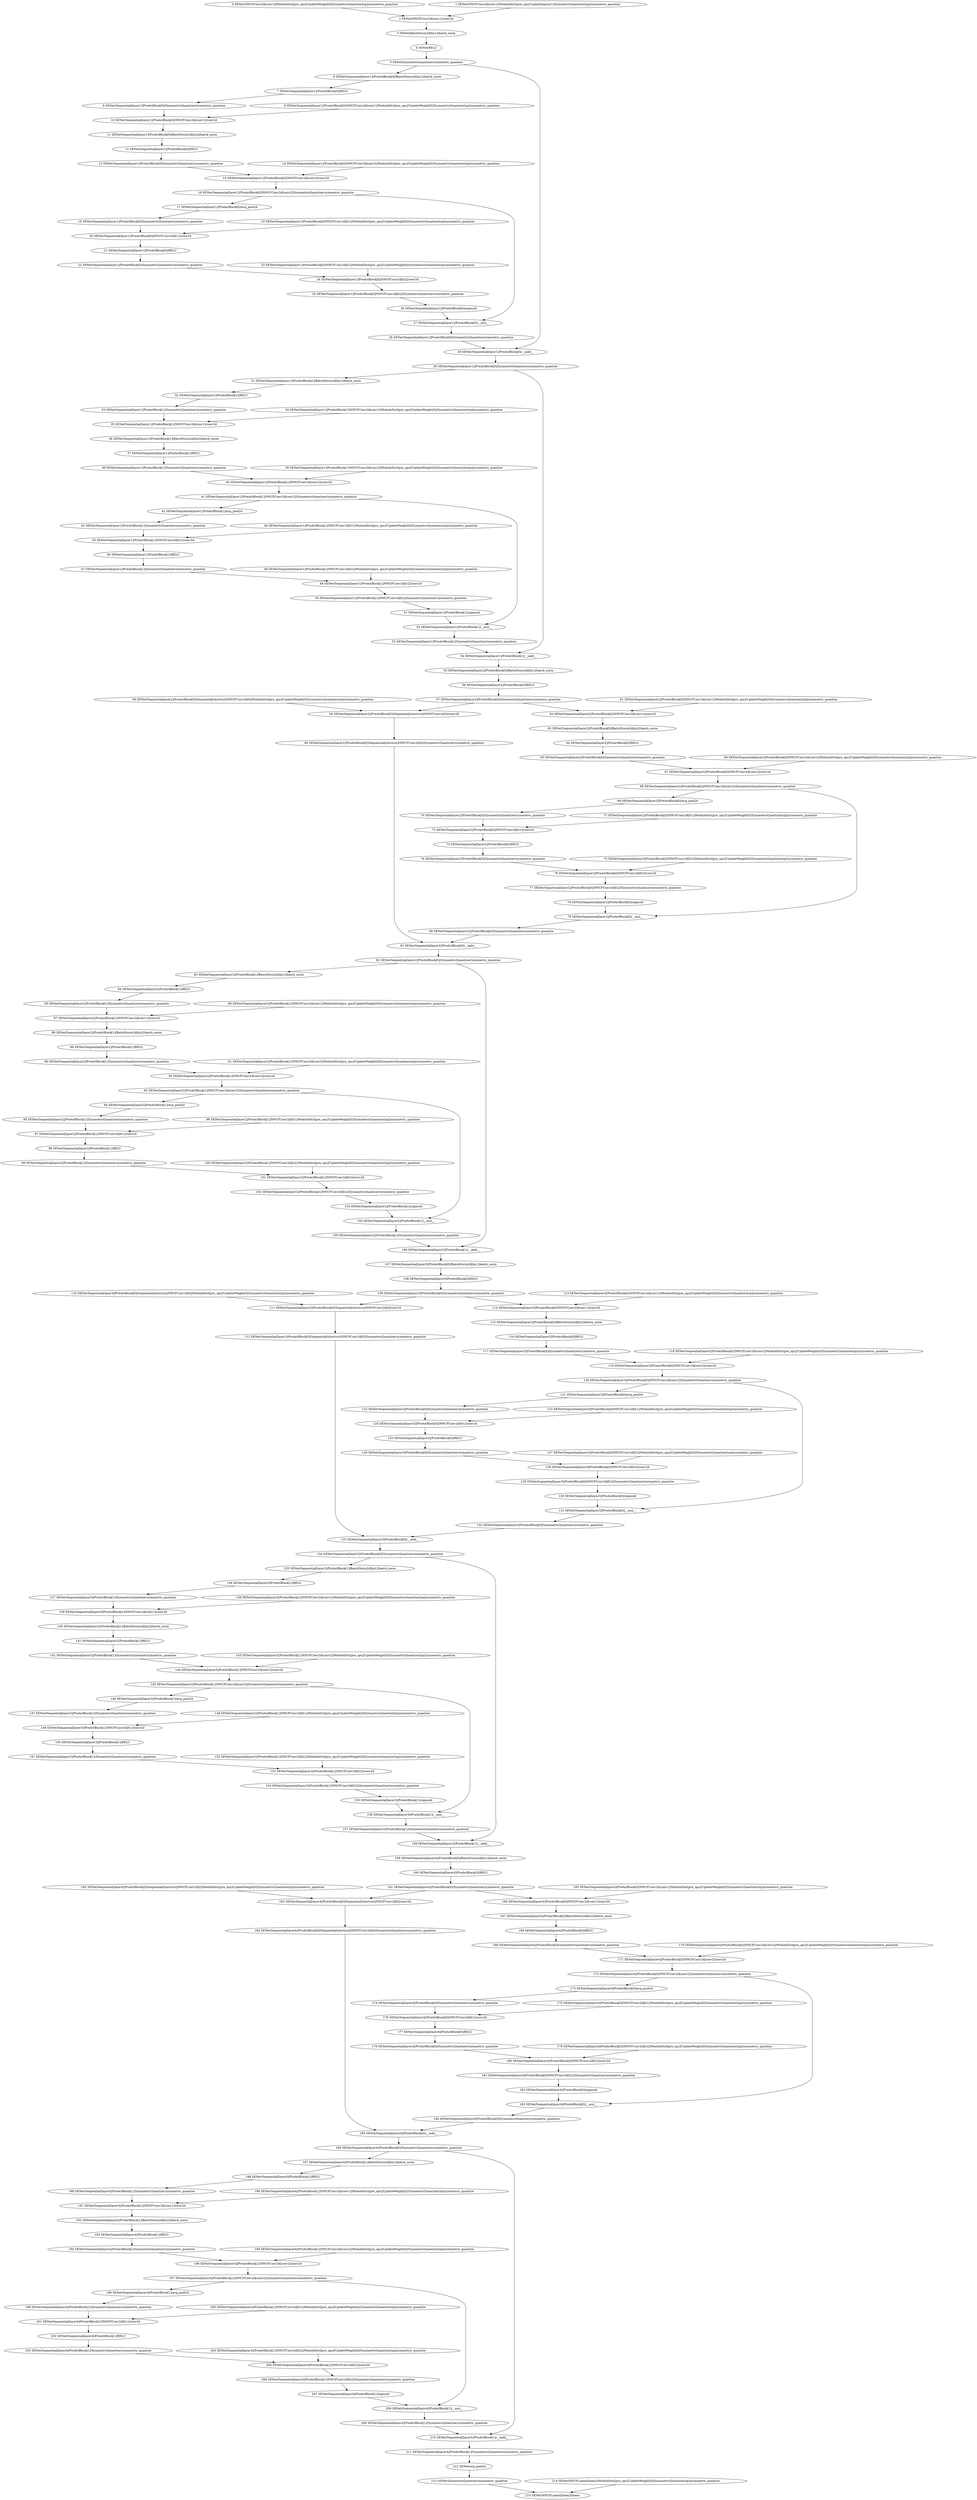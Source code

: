 strict digraph  {
"0 SENet/NNCFConv2d[conv1]/ModuleDict[pre_ops]/UpdateWeight[0]/SymmetricQuantizer[op]/symmetric_quantize" [id=0, scope="SENet/NNCFConv2d[conv1]/ModuleDict[pre_ops]/UpdateWeight[0]/SymmetricQuantizer[op]", type=symmetric_quantize];
"1 SENet/NNCFConv2d[conv1]/ModuleDict[pre_ops]/UpdateInputs[1]/SymmetricQuantizer[op]/symmetric_quantize" [id=1, scope="SENet/NNCFConv2d[conv1]/ModuleDict[pre_ops]/UpdateInputs[1]/SymmetricQuantizer[op]", type=symmetric_quantize];
"2 SENet/NNCFConv2d[conv1]/conv2d" [id=2, scope="SENet/NNCFConv2d[conv1]", type=conv2d];
"3 SENet/BatchNorm2d[bn1]/batch_norm" [id=3, scope="SENet/BatchNorm2d[bn1]", type=batch_norm];
"4 SENet/RELU" [id=4, scope=SENet, type=RELU];
"5 SENet/SymmetricQuantizer/symmetric_quantize" [id=5, scope="SENet/SymmetricQuantizer", type=symmetric_quantize];
"6 SENet/Sequential[layer1]/PreActBlock[0]/BatchNorm2d[bn1]/batch_norm" [id=6, scope="SENet/Sequential[layer1]/PreActBlock[0]/BatchNorm2d[bn1]", type=batch_norm];
"7 SENet/Sequential[layer1]/PreActBlock[0]/RELU" [id=7, scope="SENet/Sequential[layer1]/PreActBlock[0]", type=RELU];
"8 SENet/Sequential[layer1]/PreActBlock[0]/SymmetricQuantizer/symmetric_quantize" [id=8, scope="SENet/Sequential[layer1]/PreActBlock[0]/SymmetricQuantizer", type=symmetric_quantize];
"9 SENet/Sequential[layer1]/PreActBlock[0]/NNCFConv2d[conv1]/ModuleDict[pre_ops]/UpdateWeight[0]/SymmetricQuantizer[op]/symmetric_quantize" [id=9, scope="SENet/Sequential[layer1]/PreActBlock[0]/NNCFConv2d[conv1]/ModuleDict[pre_ops]/UpdateWeight[0]/SymmetricQuantizer[op]", type=symmetric_quantize];
"10 SENet/Sequential[layer1]/PreActBlock[0]/NNCFConv2d[conv1]/conv2d" [id=10, scope="SENet/Sequential[layer1]/PreActBlock[0]/NNCFConv2d[conv1]", type=conv2d];
"11 SENet/Sequential[layer1]/PreActBlock[0]/BatchNorm2d[bn2]/batch_norm" [id=11, scope="SENet/Sequential[layer1]/PreActBlock[0]/BatchNorm2d[bn2]", type=batch_norm];
"12 SENet/Sequential[layer1]/PreActBlock[0]/RELU" [id=12, scope="SENet/Sequential[layer1]/PreActBlock[0]", type=RELU];
"13 SENet/Sequential[layer1]/PreActBlock[0]/SymmetricQuantizer/symmetric_quantize" [id=13, scope="SENet/Sequential[layer1]/PreActBlock[0]/SymmetricQuantizer", type=symmetric_quantize];
"14 SENet/Sequential[layer1]/PreActBlock[0]/NNCFConv2d[conv2]/ModuleDict[pre_ops]/UpdateWeight[0]/SymmetricQuantizer[op]/symmetric_quantize" [id=14, scope="SENet/Sequential[layer1]/PreActBlock[0]/NNCFConv2d[conv2]/ModuleDict[pre_ops]/UpdateWeight[0]/SymmetricQuantizer[op]", type=symmetric_quantize];
"15 SENet/Sequential[layer1]/PreActBlock[0]/NNCFConv2d[conv2]/conv2d" [id=15, scope="SENet/Sequential[layer1]/PreActBlock[0]/NNCFConv2d[conv2]", type=conv2d];
"16 SENet/Sequential[layer1]/PreActBlock[0]/NNCFConv2d[conv2]/SymmetricQuantizer/symmetric_quantize" [id=16, scope="SENet/Sequential[layer1]/PreActBlock[0]/NNCFConv2d[conv2]/SymmetricQuantizer", type=symmetric_quantize];
"17 SENet/Sequential[layer1]/PreActBlock[0]/avg_pool2d" [id=17, scope="SENet/Sequential[layer1]/PreActBlock[0]", type=avg_pool2d];
"18 SENet/Sequential[layer1]/PreActBlock[0]/SymmetricQuantizer/symmetric_quantize" [id=18, scope="SENet/Sequential[layer1]/PreActBlock[0]/SymmetricQuantizer", type=symmetric_quantize];
"19 SENet/Sequential[layer1]/PreActBlock[0]/NNCFConv2d[fc1]/ModuleDict[pre_ops]/UpdateWeight[0]/SymmetricQuantizer[op]/symmetric_quantize" [id=19, scope="SENet/Sequential[layer1]/PreActBlock[0]/NNCFConv2d[fc1]/ModuleDict[pre_ops]/UpdateWeight[0]/SymmetricQuantizer[op]", type=symmetric_quantize];
"20 SENet/Sequential[layer1]/PreActBlock[0]/NNCFConv2d[fc1]/conv2d" [id=20, scope="SENet/Sequential[layer1]/PreActBlock[0]/NNCFConv2d[fc1]", type=conv2d];
"21 SENet/Sequential[layer1]/PreActBlock[0]/RELU" [id=21, scope="SENet/Sequential[layer1]/PreActBlock[0]", type=RELU];
"22 SENet/Sequential[layer1]/PreActBlock[0]/SymmetricQuantizer/symmetric_quantize" [id=22, scope="SENet/Sequential[layer1]/PreActBlock[0]/SymmetricQuantizer", type=symmetric_quantize];
"23 SENet/Sequential[layer1]/PreActBlock[0]/NNCFConv2d[fc2]/ModuleDict[pre_ops]/UpdateWeight[0]/SymmetricQuantizer[op]/symmetric_quantize" [id=23, scope="SENet/Sequential[layer1]/PreActBlock[0]/NNCFConv2d[fc2]/ModuleDict[pre_ops]/UpdateWeight[0]/SymmetricQuantizer[op]", type=symmetric_quantize];
"24 SENet/Sequential[layer1]/PreActBlock[0]/NNCFConv2d[fc2]/conv2d" [id=24, scope="SENet/Sequential[layer1]/PreActBlock[0]/NNCFConv2d[fc2]", type=conv2d];
"25 SENet/Sequential[layer1]/PreActBlock[0]/NNCFConv2d[fc2]/SymmetricQuantizer/symmetric_quantize" [id=25, scope="SENet/Sequential[layer1]/PreActBlock[0]/NNCFConv2d[fc2]/SymmetricQuantizer", type=symmetric_quantize];
"26 SENet/Sequential[layer1]/PreActBlock[0]/sigmoid" [id=26, scope="SENet/Sequential[layer1]/PreActBlock[0]", type=sigmoid];
"27 SENet/Sequential[layer1]/PreActBlock[0]/__mul__" [id=27, scope="SENet/Sequential[layer1]/PreActBlock[0]", type=__mul__];
"28 SENet/Sequential[layer1]/PreActBlock[0]/SymmetricQuantizer/symmetric_quantize" [id=28, scope="SENet/Sequential[layer1]/PreActBlock[0]/SymmetricQuantizer", type=symmetric_quantize];
"29 SENet/Sequential[layer1]/PreActBlock[0]/__iadd__" [id=29, scope="SENet/Sequential[layer1]/PreActBlock[0]", type=__iadd__];
"30 SENet/Sequential[layer1]/PreActBlock[0]/SymmetricQuantizer/symmetric_quantize" [id=30, scope="SENet/Sequential[layer1]/PreActBlock[0]/SymmetricQuantizer", type=symmetric_quantize];
"31 SENet/Sequential[layer1]/PreActBlock[1]/BatchNorm2d[bn1]/batch_norm" [id=31, scope="SENet/Sequential[layer1]/PreActBlock[1]/BatchNorm2d[bn1]", type=batch_norm];
"32 SENet/Sequential[layer1]/PreActBlock[1]/RELU" [id=32, scope="SENet/Sequential[layer1]/PreActBlock[1]", type=RELU];
"33 SENet/Sequential[layer1]/PreActBlock[1]/SymmetricQuantizer/symmetric_quantize" [id=33, scope="SENet/Sequential[layer1]/PreActBlock[1]/SymmetricQuantizer", type=symmetric_quantize];
"34 SENet/Sequential[layer1]/PreActBlock[1]/NNCFConv2d[conv1]/ModuleDict[pre_ops]/UpdateWeight[0]/SymmetricQuantizer[op]/symmetric_quantize" [id=34, scope="SENet/Sequential[layer1]/PreActBlock[1]/NNCFConv2d[conv1]/ModuleDict[pre_ops]/UpdateWeight[0]/SymmetricQuantizer[op]", type=symmetric_quantize];
"35 SENet/Sequential[layer1]/PreActBlock[1]/NNCFConv2d[conv1]/conv2d" [id=35, scope="SENet/Sequential[layer1]/PreActBlock[1]/NNCFConv2d[conv1]", type=conv2d];
"36 SENet/Sequential[layer1]/PreActBlock[1]/BatchNorm2d[bn2]/batch_norm" [id=36, scope="SENet/Sequential[layer1]/PreActBlock[1]/BatchNorm2d[bn2]", type=batch_norm];
"37 SENet/Sequential[layer1]/PreActBlock[1]/RELU" [id=37, scope="SENet/Sequential[layer1]/PreActBlock[1]", type=RELU];
"38 SENet/Sequential[layer1]/PreActBlock[1]/SymmetricQuantizer/symmetric_quantize" [id=38, scope="SENet/Sequential[layer1]/PreActBlock[1]/SymmetricQuantizer", type=symmetric_quantize];
"39 SENet/Sequential[layer1]/PreActBlock[1]/NNCFConv2d[conv2]/ModuleDict[pre_ops]/UpdateWeight[0]/SymmetricQuantizer[op]/symmetric_quantize" [id=39, scope="SENet/Sequential[layer1]/PreActBlock[1]/NNCFConv2d[conv2]/ModuleDict[pre_ops]/UpdateWeight[0]/SymmetricQuantizer[op]", type=symmetric_quantize];
"40 SENet/Sequential[layer1]/PreActBlock[1]/NNCFConv2d[conv2]/conv2d" [id=40, scope="SENet/Sequential[layer1]/PreActBlock[1]/NNCFConv2d[conv2]", type=conv2d];
"41 SENet/Sequential[layer1]/PreActBlock[1]/NNCFConv2d[conv2]/SymmetricQuantizer/symmetric_quantize" [id=41, scope="SENet/Sequential[layer1]/PreActBlock[1]/NNCFConv2d[conv2]/SymmetricQuantizer", type=symmetric_quantize];
"42 SENet/Sequential[layer1]/PreActBlock[1]/avg_pool2d" [id=42, scope="SENet/Sequential[layer1]/PreActBlock[1]", type=avg_pool2d];
"43 SENet/Sequential[layer1]/PreActBlock[1]/SymmetricQuantizer/symmetric_quantize" [id=43, scope="SENet/Sequential[layer1]/PreActBlock[1]/SymmetricQuantizer", type=symmetric_quantize];
"44 SENet/Sequential[layer1]/PreActBlock[1]/NNCFConv2d[fc1]/ModuleDict[pre_ops]/UpdateWeight[0]/SymmetricQuantizer[op]/symmetric_quantize" [id=44, scope="SENet/Sequential[layer1]/PreActBlock[1]/NNCFConv2d[fc1]/ModuleDict[pre_ops]/UpdateWeight[0]/SymmetricQuantizer[op]", type=symmetric_quantize];
"45 SENet/Sequential[layer1]/PreActBlock[1]/NNCFConv2d[fc1]/conv2d" [id=45, scope="SENet/Sequential[layer1]/PreActBlock[1]/NNCFConv2d[fc1]", type=conv2d];
"46 SENet/Sequential[layer1]/PreActBlock[1]/RELU" [id=46, scope="SENet/Sequential[layer1]/PreActBlock[1]", type=RELU];
"47 SENet/Sequential[layer1]/PreActBlock[1]/SymmetricQuantizer/symmetric_quantize" [id=47, scope="SENet/Sequential[layer1]/PreActBlock[1]/SymmetricQuantizer", type=symmetric_quantize];
"48 SENet/Sequential[layer1]/PreActBlock[1]/NNCFConv2d[fc2]/ModuleDict[pre_ops]/UpdateWeight[0]/SymmetricQuantizer[op]/symmetric_quantize" [id=48, scope="SENet/Sequential[layer1]/PreActBlock[1]/NNCFConv2d[fc2]/ModuleDict[pre_ops]/UpdateWeight[0]/SymmetricQuantizer[op]", type=symmetric_quantize];
"49 SENet/Sequential[layer1]/PreActBlock[1]/NNCFConv2d[fc2]/conv2d" [id=49, scope="SENet/Sequential[layer1]/PreActBlock[1]/NNCFConv2d[fc2]", type=conv2d];
"50 SENet/Sequential[layer1]/PreActBlock[1]/NNCFConv2d[fc2]/SymmetricQuantizer/symmetric_quantize" [id=50, scope="SENet/Sequential[layer1]/PreActBlock[1]/NNCFConv2d[fc2]/SymmetricQuantizer", type=symmetric_quantize];
"51 SENet/Sequential[layer1]/PreActBlock[1]/sigmoid" [id=51, scope="SENet/Sequential[layer1]/PreActBlock[1]", type=sigmoid];
"52 SENet/Sequential[layer1]/PreActBlock[1]/__mul__" [id=52, scope="SENet/Sequential[layer1]/PreActBlock[1]", type=__mul__];
"53 SENet/Sequential[layer1]/PreActBlock[1]/SymmetricQuantizer/symmetric_quantize" [id=53, scope="SENet/Sequential[layer1]/PreActBlock[1]/SymmetricQuantizer", type=symmetric_quantize];
"54 SENet/Sequential[layer1]/PreActBlock[1]/__iadd__" [id=54, scope="SENet/Sequential[layer1]/PreActBlock[1]", type=__iadd__];
"55 SENet/Sequential[layer2]/PreActBlock[0]/BatchNorm2d[bn1]/batch_norm" [id=55, scope="SENet/Sequential[layer2]/PreActBlock[0]/BatchNorm2d[bn1]", type=batch_norm];
"56 SENet/Sequential[layer2]/PreActBlock[0]/RELU" [id=56, scope="SENet/Sequential[layer2]/PreActBlock[0]", type=RELU];
"57 SENet/Sequential[layer2]/PreActBlock[0]/SymmetricQuantizer/symmetric_quantize" [id=57, scope="SENet/Sequential[layer2]/PreActBlock[0]/SymmetricQuantizer", type=symmetric_quantize];
"58 SENet/Sequential[layer2]/PreActBlock[0]/Sequential[shortcut]/NNCFConv2d[0]/ModuleDict[pre_ops]/UpdateWeight[0]/SymmetricQuantizer[op]/symmetric_quantize" [id=58, scope="SENet/Sequential[layer2]/PreActBlock[0]/Sequential[shortcut]/NNCFConv2d[0]/ModuleDict[pre_ops]/UpdateWeight[0]/SymmetricQuantizer[op]", type=symmetric_quantize];
"59 SENet/Sequential[layer2]/PreActBlock[0]/Sequential[shortcut]/NNCFConv2d[0]/conv2d" [id=59, scope="SENet/Sequential[layer2]/PreActBlock[0]/Sequential[shortcut]/NNCFConv2d[0]", type=conv2d];
"60 SENet/Sequential[layer2]/PreActBlock[0]/Sequential[shortcut]/NNCFConv2d[0]/SymmetricQuantizer/symmetric_quantize" [id=60, scope="SENet/Sequential[layer2]/PreActBlock[0]/Sequential[shortcut]/NNCFConv2d[0]/SymmetricQuantizer", type=symmetric_quantize];
"61 SENet/Sequential[layer2]/PreActBlock[0]/NNCFConv2d[conv1]/ModuleDict[pre_ops]/UpdateWeight[0]/SymmetricQuantizer[op]/symmetric_quantize" [id=61, scope="SENet/Sequential[layer2]/PreActBlock[0]/NNCFConv2d[conv1]/ModuleDict[pre_ops]/UpdateWeight[0]/SymmetricQuantizer[op]", type=symmetric_quantize];
"62 SENet/Sequential[layer2]/PreActBlock[0]/NNCFConv2d[conv1]/conv2d" [id=62, scope="SENet/Sequential[layer2]/PreActBlock[0]/NNCFConv2d[conv1]", type=conv2d];
"63 SENet/Sequential[layer2]/PreActBlock[0]/BatchNorm2d[bn2]/batch_norm" [id=63, scope="SENet/Sequential[layer2]/PreActBlock[0]/BatchNorm2d[bn2]", type=batch_norm];
"64 SENet/Sequential[layer2]/PreActBlock[0]/RELU" [id=64, scope="SENet/Sequential[layer2]/PreActBlock[0]", type=RELU];
"65 SENet/Sequential[layer2]/PreActBlock[0]/SymmetricQuantizer/symmetric_quantize" [id=65, scope="SENet/Sequential[layer2]/PreActBlock[0]/SymmetricQuantizer", type=symmetric_quantize];
"66 SENet/Sequential[layer2]/PreActBlock[0]/NNCFConv2d[conv2]/ModuleDict[pre_ops]/UpdateWeight[0]/SymmetricQuantizer[op]/symmetric_quantize" [id=66, scope="SENet/Sequential[layer2]/PreActBlock[0]/NNCFConv2d[conv2]/ModuleDict[pre_ops]/UpdateWeight[0]/SymmetricQuantizer[op]", type=symmetric_quantize];
"67 SENet/Sequential[layer2]/PreActBlock[0]/NNCFConv2d[conv2]/conv2d" [id=67, scope="SENet/Sequential[layer2]/PreActBlock[0]/NNCFConv2d[conv2]", type=conv2d];
"68 SENet/Sequential[layer2]/PreActBlock[0]/NNCFConv2d[conv2]/SymmetricQuantizer/symmetric_quantize" [id=68, scope="SENet/Sequential[layer2]/PreActBlock[0]/NNCFConv2d[conv2]/SymmetricQuantizer", type=symmetric_quantize];
"69 SENet/Sequential[layer2]/PreActBlock[0]/avg_pool2d" [id=69, scope="SENet/Sequential[layer2]/PreActBlock[0]", type=avg_pool2d];
"70 SENet/Sequential[layer2]/PreActBlock[0]/SymmetricQuantizer/symmetric_quantize" [id=70, scope="SENet/Sequential[layer2]/PreActBlock[0]/SymmetricQuantizer", type=symmetric_quantize];
"71 SENet/Sequential[layer2]/PreActBlock[0]/NNCFConv2d[fc1]/ModuleDict[pre_ops]/UpdateWeight[0]/SymmetricQuantizer[op]/symmetric_quantize" [id=71, scope="SENet/Sequential[layer2]/PreActBlock[0]/NNCFConv2d[fc1]/ModuleDict[pre_ops]/UpdateWeight[0]/SymmetricQuantizer[op]", type=symmetric_quantize];
"72 SENet/Sequential[layer2]/PreActBlock[0]/NNCFConv2d[fc1]/conv2d" [id=72, scope="SENet/Sequential[layer2]/PreActBlock[0]/NNCFConv2d[fc1]", type=conv2d];
"73 SENet/Sequential[layer2]/PreActBlock[0]/RELU" [id=73, scope="SENet/Sequential[layer2]/PreActBlock[0]", type=RELU];
"74 SENet/Sequential[layer2]/PreActBlock[0]/SymmetricQuantizer/symmetric_quantize" [id=74, scope="SENet/Sequential[layer2]/PreActBlock[0]/SymmetricQuantizer", type=symmetric_quantize];
"75 SENet/Sequential[layer2]/PreActBlock[0]/NNCFConv2d[fc2]/ModuleDict[pre_ops]/UpdateWeight[0]/SymmetricQuantizer[op]/symmetric_quantize" [id=75, scope="SENet/Sequential[layer2]/PreActBlock[0]/NNCFConv2d[fc2]/ModuleDict[pre_ops]/UpdateWeight[0]/SymmetricQuantizer[op]", type=symmetric_quantize];
"76 SENet/Sequential[layer2]/PreActBlock[0]/NNCFConv2d[fc2]/conv2d" [id=76, scope="SENet/Sequential[layer2]/PreActBlock[0]/NNCFConv2d[fc2]", type=conv2d];
"77 SENet/Sequential[layer2]/PreActBlock[0]/NNCFConv2d[fc2]/SymmetricQuantizer/symmetric_quantize" [id=77, scope="SENet/Sequential[layer2]/PreActBlock[0]/NNCFConv2d[fc2]/SymmetricQuantizer", type=symmetric_quantize];
"78 SENet/Sequential[layer2]/PreActBlock[0]/sigmoid" [id=78, scope="SENet/Sequential[layer2]/PreActBlock[0]", type=sigmoid];
"79 SENet/Sequential[layer2]/PreActBlock[0]/__mul__" [id=79, scope="SENet/Sequential[layer2]/PreActBlock[0]", type=__mul__];
"80 SENet/Sequential[layer2]/PreActBlock[0]/SymmetricQuantizer/symmetric_quantize" [id=80, scope="SENet/Sequential[layer2]/PreActBlock[0]/SymmetricQuantizer", type=symmetric_quantize];
"81 SENet/Sequential[layer2]/PreActBlock[0]/__iadd__" [id=81, scope="SENet/Sequential[layer2]/PreActBlock[0]", type=__iadd__];
"82 SENet/Sequential[layer2]/PreActBlock[0]/SymmetricQuantizer/symmetric_quantize" [id=82, scope="SENet/Sequential[layer2]/PreActBlock[0]/SymmetricQuantizer", type=symmetric_quantize];
"83 SENet/Sequential[layer2]/PreActBlock[1]/BatchNorm2d[bn1]/batch_norm" [id=83, scope="SENet/Sequential[layer2]/PreActBlock[1]/BatchNorm2d[bn1]", type=batch_norm];
"84 SENet/Sequential[layer2]/PreActBlock[1]/RELU" [id=84, scope="SENet/Sequential[layer2]/PreActBlock[1]", type=RELU];
"85 SENet/Sequential[layer2]/PreActBlock[1]/SymmetricQuantizer/symmetric_quantize" [id=85, scope="SENet/Sequential[layer2]/PreActBlock[1]/SymmetricQuantizer", type=symmetric_quantize];
"86 SENet/Sequential[layer2]/PreActBlock[1]/NNCFConv2d[conv1]/ModuleDict[pre_ops]/UpdateWeight[0]/SymmetricQuantizer[op]/symmetric_quantize" [id=86, scope="SENet/Sequential[layer2]/PreActBlock[1]/NNCFConv2d[conv1]/ModuleDict[pre_ops]/UpdateWeight[0]/SymmetricQuantizer[op]", type=symmetric_quantize];
"87 SENet/Sequential[layer2]/PreActBlock[1]/NNCFConv2d[conv1]/conv2d" [id=87, scope="SENet/Sequential[layer2]/PreActBlock[1]/NNCFConv2d[conv1]", type=conv2d];
"88 SENet/Sequential[layer2]/PreActBlock[1]/BatchNorm2d[bn2]/batch_norm" [id=88, scope="SENet/Sequential[layer2]/PreActBlock[1]/BatchNorm2d[bn2]", type=batch_norm];
"89 SENet/Sequential[layer2]/PreActBlock[1]/RELU" [id=89, scope="SENet/Sequential[layer2]/PreActBlock[1]", type=RELU];
"90 SENet/Sequential[layer2]/PreActBlock[1]/SymmetricQuantizer/symmetric_quantize" [id=90, scope="SENet/Sequential[layer2]/PreActBlock[1]/SymmetricQuantizer", type=symmetric_quantize];
"91 SENet/Sequential[layer2]/PreActBlock[1]/NNCFConv2d[conv2]/ModuleDict[pre_ops]/UpdateWeight[0]/SymmetricQuantizer[op]/symmetric_quantize" [id=91, scope="SENet/Sequential[layer2]/PreActBlock[1]/NNCFConv2d[conv2]/ModuleDict[pre_ops]/UpdateWeight[0]/SymmetricQuantizer[op]", type=symmetric_quantize];
"92 SENet/Sequential[layer2]/PreActBlock[1]/NNCFConv2d[conv2]/conv2d" [id=92, scope="SENet/Sequential[layer2]/PreActBlock[1]/NNCFConv2d[conv2]", type=conv2d];
"93 SENet/Sequential[layer2]/PreActBlock[1]/NNCFConv2d[conv2]/SymmetricQuantizer/symmetric_quantize" [id=93, scope="SENet/Sequential[layer2]/PreActBlock[1]/NNCFConv2d[conv2]/SymmetricQuantizer", type=symmetric_quantize];
"94 SENet/Sequential[layer2]/PreActBlock[1]/avg_pool2d" [id=94, scope="SENet/Sequential[layer2]/PreActBlock[1]", type=avg_pool2d];
"95 SENet/Sequential[layer2]/PreActBlock[1]/SymmetricQuantizer/symmetric_quantize" [id=95, scope="SENet/Sequential[layer2]/PreActBlock[1]/SymmetricQuantizer", type=symmetric_quantize];
"96 SENet/Sequential[layer2]/PreActBlock[1]/NNCFConv2d[fc1]/ModuleDict[pre_ops]/UpdateWeight[0]/SymmetricQuantizer[op]/symmetric_quantize" [id=96, scope="SENet/Sequential[layer2]/PreActBlock[1]/NNCFConv2d[fc1]/ModuleDict[pre_ops]/UpdateWeight[0]/SymmetricQuantizer[op]", type=symmetric_quantize];
"97 SENet/Sequential[layer2]/PreActBlock[1]/NNCFConv2d[fc1]/conv2d" [id=97, scope="SENet/Sequential[layer2]/PreActBlock[1]/NNCFConv2d[fc1]", type=conv2d];
"98 SENet/Sequential[layer2]/PreActBlock[1]/RELU" [id=98, scope="SENet/Sequential[layer2]/PreActBlock[1]", type=RELU];
"99 SENet/Sequential[layer2]/PreActBlock[1]/SymmetricQuantizer/symmetric_quantize" [id=99, scope="SENet/Sequential[layer2]/PreActBlock[1]/SymmetricQuantizer", type=symmetric_quantize];
"100 SENet/Sequential[layer2]/PreActBlock[1]/NNCFConv2d[fc2]/ModuleDict[pre_ops]/UpdateWeight[0]/SymmetricQuantizer[op]/symmetric_quantize" [id=100, scope="SENet/Sequential[layer2]/PreActBlock[1]/NNCFConv2d[fc2]/ModuleDict[pre_ops]/UpdateWeight[0]/SymmetricQuantizer[op]", type=symmetric_quantize];
"101 SENet/Sequential[layer2]/PreActBlock[1]/NNCFConv2d[fc2]/conv2d" [id=101, scope="SENet/Sequential[layer2]/PreActBlock[1]/NNCFConv2d[fc2]", type=conv2d];
"102 SENet/Sequential[layer2]/PreActBlock[1]/NNCFConv2d[fc2]/SymmetricQuantizer/symmetric_quantize" [id=102, scope="SENet/Sequential[layer2]/PreActBlock[1]/NNCFConv2d[fc2]/SymmetricQuantizer", type=symmetric_quantize];
"103 SENet/Sequential[layer2]/PreActBlock[1]/sigmoid" [id=103, scope="SENet/Sequential[layer2]/PreActBlock[1]", type=sigmoid];
"104 SENet/Sequential[layer2]/PreActBlock[1]/__mul__" [id=104, scope="SENet/Sequential[layer2]/PreActBlock[1]", type=__mul__];
"105 SENet/Sequential[layer2]/PreActBlock[1]/SymmetricQuantizer/symmetric_quantize" [id=105, scope="SENet/Sequential[layer2]/PreActBlock[1]/SymmetricQuantizer", type=symmetric_quantize];
"106 SENet/Sequential[layer2]/PreActBlock[1]/__iadd__" [id=106, scope="SENet/Sequential[layer2]/PreActBlock[1]", type=__iadd__];
"107 SENet/Sequential[layer3]/PreActBlock[0]/BatchNorm2d[bn1]/batch_norm" [id=107, scope="SENet/Sequential[layer3]/PreActBlock[0]/BatchNorm2d[bn1]", type=batch_norm];
"108 SENet/Sequential[layer3]/PreActBlock[0]/RELU" [id=108, scope="SENet/Sequential[layer3]/PreActBlock[0]", type=RELU];
"109 SENet/Sequential[layer3]/PreActBlock[0]/SymmetricQuantizer/symmetric_quantize" [id=109, scope="SENet/Sequential[layer3]/PreActBlock[0]/SymmetricQuantizer", type=symmetric_quantize];
"110 SENet/Sequential[layer3]/PreActBlock[0]/Sequential[shortcut]/NNCFConv2d[0]/ModuleDict[pre_ops]/UpdateWeight[0]/SymmetricQuantizer[op]/symmetric_quantize" [id=110, scope="SENet/Sequential[layer3]/PreActBlock[0]/Sequential[shortcut]/NNCFConv2d[0]/ModuleDict[pre_ops]/UpdateWeight[0]/SymmetricQuantizer[op]", type=symmetric_quantize];
"111 SENet/Sequential[layer3]/PreActBlock[0]/Sequential[shortcut]/NNCFConv2d[0]/conv2d" [id=111, scope="SENet/Sequential[layer3]/PreActBlock[0]/Sequential[shortcut]/NNCFConv2d[0]", type=conv2d];
"112 SENet/Sequential[layer3]/PreActBlock[0]/Sequential[shortcut]/NNCFConv2d[0]/SymmetricQuantizer/symmetric_quantize" [id=112, scope="SENet/Sequential[layer3]/PreActBlock[0]/Sequential[shortcut]/NNCFConv2d[0]/SymmetricQuantizer", type=symmetric_quantize];
"113 SENet/Sequential[layer3]/PreActBlock[0]/NNCFConv2d[conv1]/ModuleDict[pre_ops]/UpdateWeight[0]/SymmetricQuantizer[op]/symmetric_quantize" [id=113, scope="SENet/Sequential[layer3]/PreActBlock[0]/NNCFConv2d[conv1]/ModuleDict[pre_ops]/UpdateWeight[0]/SymmetricQuantizer[op]", type=symmetric_quantize];
"114 SENet/Sequential[layer3]/PreActBlock[0]/NNCFConv2d[conv1]/conv2d" [id=114, scope="SENet/Sequential[layer3]/PreActBlock[0]/NNCFConv2d[conv1]", type=conv2d];
"115 SENet/Sequential[layer3]/PreActBlock[0]/BatchNorm2d[bn2]/batch_norm" [id=115, scope="SENet/Sequential[layer3]/PreActBlock[0]/BatchNorm2d[bn2]", type=batch_norm];
"116 SENet/Sequential[layer3]/PreActBlock[0]/RELU" [id=116, scope="SENet/Sequential[layer3]/PreActBlock[0]", type=RELU];
"117 SENet/Sequential[layer3]/PreActBlock[0]/SymmetricQuantizer/symmetric_quantize" [id=117, scope="SENet/Sequential[layer3]/PreActBlock[0]/SymmetricQuantizer", type=symmetric_quantize];
"118 SENet/Sequential[layer3]/PreActBlock[0]/NNCFConv2d[conv2]/ModuleDict[pre_ops]/UpdateWeight[0]/SymmetricQuantizer[op]/symmetric_quantize" [id=118, scope="SENet/Sequential[layer3]/PreActBlock[0]/NNCFConv2d[conv2]/ModuleDict[pre_ops]/UpdateWeight[0]/SymmetricQuantizer[op]", type=symmetric_quantize];
"119 SENet/Sequential[layer3]/PreActBlock[0]/NNCFConv2d[conv2]/conv2d" [id=119, scope="SENet/Sequential[layer3]/PreActBlock[0]/NNCFConv2d[conv2]", type=conv2d];
"120 SENet/Sequential[layer3]/PreActBlock[0]/NNCFConv2d[conv2]/SymmetricQuantizer/symmetric_quantize" [id=120, scope="SENet/Sequential[layer3]/PreActBlock[0]/NNCFConv2d[conv2]/SymmetricQuantizer", type=symmetric_quantize];
"121 SENet/Sequential[layer3]/PreActBlock[0]/avg_pool2d" [id=121, scope="SENet/Sequential[layer3]/PreActBlock[0]", type=avg_pool2d];
"122 SENet/Sequential[layer3]/PreActBlock[0]/SymmetricQuantizer/symmetric_quantize" [id=122, scope="SENet/Sequential[layer3]/PreActBlock[0]/SymmetricQuantizer", type=symmetric_quantize];
"123 SENet/Sequential[layer3]/PreActBlock[0]/NNCFConv2d[fc1]/ModuleDict[pre_ops]/UpdateWeight[0]/SymmetricQuantizer[op]/symmetric_quantize" [id=123, scope="SENet/Sequential[layer3]/PreActBlock[0]/NNCFConv2d[fc1]/ModuleDict[pre_ops]/UpdateWeight[0]/SymmetricQuantizer[op]", type=symmetric_quantize];
"124 SENet/Sequential[layer3]/PreActBlock[0]/NNCFConv2d[fc1]/conv2d" [id=124, scope="SENet/Sequential[layer3]/PreActBlock[0]/NNCFConv2d[fc1]", type=conv2d];
"125 SENet/Sequential[layer3]/PreActBlock[0]/RELU" [id=125, scope="SENet/Sequential[layer3]/PreActBlock[0]", type=RELU];
"126 SENet/Sequential[layer3]/PreActBlock[0]/SymmetricQuantizer/symmetric_quantize" [id=126, scope="SENet/Sequential[layer3]/PreActBlock[0]/SymmetricQuantizer", type=symmetric_quantize];
"127 SENet/Sequential[layer3]/PreActBlock[0]/NNCFConv2d[fc2]/ModuleDict[pre_ops]/UpdateWeight[0]/SymmetricQuantizer[op]/symmetric_quantize" [id=127, scope="SENet/Sequential[layer3]/PreActBlock[0]/NNCFConv2d[fc2]/ModuleDict[pre_ops]/UpdateWeight[0]/SymmetricQuantizer[op]", type=symmetric_quantize];
"128 SENet/Sequential[layer3]/PreActBlock[0]/NNCFConv2d[fc2]/conv2d" [id=128, scope="SENet/Sequential[layer3]/PreActBlock[0]/NNCFConv2d[fc2]", type=conv2d];
"129 SENet/Sequential[layer3]/PreActBlock[0]/NNCFConv2d[fc2]/SymmetricQuantizer/symmetric_quantize" [id=129, scope="SENet/Sequential[layer3]/PreActBlock[0]/NNCFConv2d[fc2]/SymmetricQuantizer", type=symmetric_quantize];
"130 SENet/Sequential[layer3]/PreActBlock[0]/sigmoid" [id=130, scope="SENet/Sequential[layer3]/PreActBlock[0]", type=sigmoid];
"131 SENet/Sequential[layer3]/PreActBlock[0]/__mul__" [id=131, scope="SENet/Sequential[layer3]/PreActBlock[0]", type=__mul__];
"132 SENet/Sequential[layer3]/PreActBlock[0]/SymmetricQuantizer/symmetric_quantize" [id=132, scope="SENet/Sequential[layer3]/PreActBlock[0]/SymmetricQuantizer", type=symmetric_quantize];
"133 SENet/Sequential[layer3]/PreActBlock[0]/__iadd__" [id=133, scope="SENet/Sequential[layer3]/PreActBlock[0]", type=__iadd__];
"134 SENet/Sequential[layer3]/PreActBlock[0]/SymmetricQuantizer/symmetric_quantize" [id=134, scope="SENet/Sequential[layer3]/PreActBlock[0]/SymmetricQuantizer", type=symmetric_quantize];
"135 SENet/Sequential[layer3]/PreActBlock[1]/BatchNorm2d[bn1]/batch_norm" [id=135, scope="SENet/Sequential[layer3]/PreActBlock[1]/BatchNorm2d[bn1]", type=batch_norm];
"136 SENet/Sequential[layer3]/PreActBlock[1]/RELU" [id=136, scope="SENet/Sequential[layer3]/PreActBlock[1]", type=RELU];
"137 SENet/Sequential[layer3]/PreActBlock[1]/SymmetricQuantizer/symmetric_quantize" [id=137, scope="SENet/Sequential[layer3]/PreActBlock[1]/SymmetricQuantizer", type=symmetric_quantize];
"138 SENet/Sequential[layer3]/PreActBlock[1]/NNCFConv2d[conv1]/ModuleDict[pre_ops]/UpdateWeight[0]/SymmetricQuantizer[op]/symmetric_quantize" [id=138, scope="SENet/Sequential[layer3]/PreActBlock[1]/NNCFConv2d[conv1]/ModuleDict[pre_ops]/UpdateWeight[0]/SymmetricQuantizer[op]", type=symmetric_quantize];
"139 SENet/Sequential[layer3]/PreActBlock[1]/NNCFConv2d[conv1]/conv2d" [id=139, scope="SENet/Sequential[layer3]/PreActBlock[1]/NNCFConv2d[conv1]", type=conv2d];
"140 SENet/Sequential[layer3]/PreActBlock[1]/BatchNorm2d[bn2]/batch_norm" [id=140, scope="SENet/Sequential[layer3]/PreActBlock[1]/BatchNorm2d[bn2]", type=batch_norm];
"141 SENet/Sequential[layer3]/PreActBlock[1]/RELU" [id=141, scope="SENet/Sequential[layer3]/PreActBlock[1]", type=RELU];
"142 SENet/Sequential[layer3]/PreActBlock[1]/SymmetricQuantizer/symmetric_quantize" [id=142, scope="SENet/Sequential[layer3]/PreActBlock[1]/SymmetricQuantizer", type=symmetric_quantize];
"143 SENet/Sequential[layer3]/PreActBlock[1]/NNCFConv2d[conv2]/ModuleDict[pre_ops]/UpdateWeight[0]/SymmetricQuantizer[op]/symmetric_quantize" [id=143, scope="SENet/Sequential[layer3]/PreActBlock[1]/NNCFConv2d[conv2]/ModuleDict[pre_ops]/UpdateWeight[0]/SymmetricQuantizer[op]", type=symmetric_quantize];
"144 SENet/Sequential[layer3]/PreActBlock[1]/NNCFConv2d[conv2]/conv2d" [id=144, scope="SENet/Sequential[layer3]/PreActBlock[1]/NNCFConv2d[conv2]", type=conv2d];
"145 SENet/Sequential[layer3]/PreActBlock[1]/NNCFConv2d[conv2]/SymmetricQuantizer/symmetric_quantize" [id=145, scope="SENet/Sequential[layer3]/PreActBlock[1]/NNCFConv2d[conv2]/SymmetricQuantizer", type=symmetric_quantize];
"146 SENet/Sequential[layer3]/PreActBlock[1]/avg_pool2d" [id=146, scope="SENet/Sequential[layer3]/PreActBlock[1]", type=avg_pool2d];
"147 SENet/Sequential[layer3]/PreActBlock[1]/SymmetricQuantizer/symmetric_quantize" [id=147, scope="SENet/Sequential[layer3]/PreActBlock[1]/SymmetricQuantizer", type=symmetric_quantize];
"148 SENet/Sequential[layer3]/PreActBlock[1]/NNCFConv2d[fc1]/ModuleDict[pre_ops]/UpdateWeight[0]/SymmetricQuantizer[op]/symmetric_quantize" [id=148, scope="SENet/Sequential[layer3]/PreActBlock[1]/NNCFConv2d[fc1]/ModuleDict[pre_ops]/UpdateWeight[0]/SymmetricQuantizer[op]", type=symmetric_quantize];
"149 SENet/Sequential[layer3]/PreActBlock[1]/NNCFConv2d[fc1]/conv2d" [id=149, scope="SENet/Sequential[layer3]/PreActBlock[1]/NNCFConv2d[fc1]", type=conv2d];
"150 SENet/Sequential[layer3]/PreActBlock[1]/RELU" [id=150, scope="SENet/Sequential[layer3]/PreActBlock[1]", type=RELU];
"151 SENet/Sequential[layer3]/PreActBlock[1]/SymmetricQuantizer/symmetric_quantize" [id=151, scope="SENet/Sequential[layer3]/PreActBlock[1]/SymmetricQuantizer", type=symmetric_quantize];
"152 SENet/Sequential[layer3]/PreActBlock[1]/NNCFConv2d[fc2]/ModuleDict[pre_ops]/UpdateWeight[0]/SymmetricQuantizer[op]/symmetric_quantize" [id=152, scope="SENet/Sequential[layer3]/PreActBlock[1]/NNCFConv2d[fc2]/ModuleDict[pre_ops]/UpdateWeight[0]/SymmetricQuantizer[op]", type=symmetric_quantize];
"153 SENet/Sequential[layer3]/PreActBlock[1]/NNCFConv2d[fc2]/conv2d" [id=153, scope="SENet/Sequential[layer3]/PreActBlock[1]/NNCFConv2d[fc2]", type=conv2d];
"154 SENet/Sequential[layer3]/PreActBlock[1]/NNCFConv2d[fc2]/SymmetricQuantizer/symmetric_quantize" [id=154, scope="SENet/Sequential[layer3]/PreActBlock[1]/NNCFConv2d[fc2]/SymmetricQuantizer", type=symmetric_quantize];
"155 SENet/Sequential[layer3]/PreActBlock[1]/sigmoid" [id=155, scope="SENet/Sequential[layer3]/PreActBlock[1]", type=sigmoid];
"156 SENet/Sequential[layer3]/PreActBlock[1]/__mul__" [id=156, scope="SENet/Sequential[layer3]/PreActBlock[1]", type=__mul__];
"157 SENet/Sequential[layer3]/PreActBlock[1]/SymmetricQuantizer/symmetric_quantize" [id=157, scope="SENet/Sequential[layer3]/PreActBlock[1]/SymmetricQuantizer", type=symmetric_quantize];
"158 SENet/Sequential[layer3]/PreActBlock[1]/__iadd__" [id=158, scope="SENet/Sequential[layer3]/PreActBlock[1]", type=__iadd__];
"159 SENet/Sequential[layer4]/PreActBlock[0]/BatchNorm2d[bn1]/batch_norm" [id=159, scope="SENet/Sequential[layer4]/PreActBlock[0]/BatchNorm2d[bn1]", type=batch_norm];
"160 SENet/Sequential[layer4]/PreActBlock[0]/RELU" [id=160, scope="SENet/Sequential[layer4]/PreActBlock[0]", type=RELU];
"161 SENet/Sequential[layer4]/PreActBlock[0]/SymmetricQuantizer/symmetric_quantize" [id=161, scope="SENet/Sequential[layer4]/PreActBlock[0]/SymmetricQuantizer", type=symmetric_quantize];
"162 SENet/Sequential[layer4]/PreActBlock[0]/Sequential[shortcut]/NNCFConv2d[0]/ModuleDict[pre_ops]/UpdateWeight[0]/SymmetricQuantizer[op]/symmetric_quantize" [id=162, scope="SENet/Sequential[layer4]/PreActBlock[0]/Sequential[shortcut]/NNCFConv2d[0]/ModuleDict[pre_ops]/UpdateWeight[0]/SymmetricQuantizer[op]", type=symmetric_quantize];
"163 SENet/Sequential[layer4]/PreActBlock[0]/Sequential[shortcut]/NNCFConv2d[0]/conv2d" [id=163, scope="SENet/Sequential[layer4]/PreActBlock[0]/Sequential[shortcut]/NNCFConv2d[0]", type=conv2d];
"164 SENet/Sequential[layer4]/PreActBlock[0]/Sequential[shortcut]/NNCFConv2d[0]/SymmetricQuantizer/symmetric_quantize" [id=164, scope="SENet/Sequential[layer4]/PreActBlock[0]/Sequential[shortcut]/NNCFConv2d[0]/SymmetricQuantizer", type=symmetric_quantize];
"165 SENet/Sequential[layer4]/PreActBlock[0]/NNCFConv2d[conv1]/ModuleDict[pre_ops]/UpdateWeight[0]/SymmetricQuantizer[op]/symmetric_quantize" [id=165, scope="SENet/Sequential[layer4]/PreActBlock[0]/NNCFConv2d[conv1]/ModuleDict[pre_ops]/UpdateWeight[0]/SymmetricQuantizer[op]", type=symmetric_quantize];
"166 SENet/Sequential[layer4]/PreActBlock[0]/NNCFConv2d[conv1]/conv2d" [id=166, scope="SENet/Sequential[layer4]/PreActBlock[0]/NNCFConv2d[conv1]", type=conv2d];
"167 SENet/Sequential[layer4]/PreActBlock[0]/BatchNorm2d[bn2]/batch_norm" [id=167, scope="SENet/Sequential[layer4]/PreActBlock[0]/BatchNorm2d[bn2]", type=batch_norm];
"168 SENet/Sequential[layer4]/PreActBlock[0]/RELU" [id=168, scope="SENet/Sequential[layer4]/PreActBlock[0]", type=RELU];
"169 SENet/Sequential[layer4]/PreActBlock[0]/SymmetricQuantizer/symmetric_quantize" [id=169, scope="SENet/Sequential[layer4]/PreActBlock[0]/SymmetricQuantizer", type=symmetric_quantize];
"170 SENet/Sequential[layer4]/PreActBlock[0]/NNCFConv2d[conv2]/ModuleDict[pre_ops]/UpdateWeight[0]/SymmetricQuantizer[op]/symmetric_quantize" [id=170, scope="SENet/Sequential[layer4]/PreActBlock[0]/NNCFConv2d[conv2]/ModuleDict[pre_ops]/UpdateWeight[0]/SymmetricQuantizer[op]", type=symmetric_quantize];
"171 SENet/Sequential[layer4]/PreActBlock[0]/NNCFConv2d[conv2]/conv2d" [id=171, scope="SENet/Sequential[layer4]/PreActBlock[0]/NNCFConv2d[conv2]", type=conv2d];
"172 SENet/Sequential[layer4]/PreActBlock[0]/NNCFConv2d[conv2]/SymmetricQuantizer/symmetric_quantize" [id=172, scope="SENet/Sequential[layer4]/PreActBlock[0]/NNCFConv2d[conv2]/SymmetricQuantizer", type=symmetric_quantize];
"173 SENet/Sequential[layer4]/PreActBlock[0]/avg_pool2d" [id=173, scope="SENet/Sequential[layer4]/PreActBlock[0]", type=avg_pool2d];
"174 SENet/Sequential[layer4]/PreActBlock[0]/SymmetricQuantizer/symmetric_quantize" [id=174, scope="SENet/Sequential[layer4]/PreActBlock[0]/SymmetricQuantizer", type=symmetric_quantize];
"175 SENet/Sequential[layer4]/PreActBlock[0]/NNCFConv2d[fc1]/ModuleDict[pre_ops]/UpdateWeight[0]/SymmetricQuantizer[op]/symmetric_quantize" [id=175, scope="SENet/Sequential[layer4]/PreActBlock[0]/NNCFConv2d[fc1]/ModuleDict[pre_ops]/UpdateWeight[0]/SymmetricQuantizer[op]", type=symmetric_quantize];
"176 SENet/Sequential[layer4]/PreActBlock[0]/NNCFConv2d[fc1]/conv2d" [id=176, scope="SENet/Sequential[layer4]/PreActBlock[0]/NNCFConv2d[fc1]", type=conv2d];
"177 SENet/Sequential[layer4]/PreActBlock[0]/RELU" [id=177, scope="SENet/Sequential[layer4]/PreActBlock[0]", type=RELU];
"178 SENet/Sequential[layer4]/PreActBlock[0]/SymmetricQuantizer/symmetric_quantize" [id=178, scope="SENet/Sequential[layer4]/PreActBlock[0]/SymmetricQuantizer", type=symmetric_quantize];
"179 SENet/Sequential[layer4]/PreActBlock[0]/NNCFConv2d[fc2]/ModuleDict[pre_ops]/UpdateWeight[0]/SymmetricQuantizer[op]/symmetric_quantize" [id=179, scope="SENet/Sequential[layer4]/PreActBlock[0]/NNCFConv2d[fc2]/ModuleDict[pre_ops]/UpdateWeight[0]/SymmetricQuantizer[op]", type=symmetric_quantize];
"180 SENet/Sequential[layer4]/PreActBlock[0]/NNCFConv2d[fc2]/conv2d" [id=180, scope="SENet/Sequential[layer4]/PreActBlock[0]/NNCFConv2d[fc2]", type=conv2d];
"181 SENet/Sequential[layer4]/PreActBlock[0]/NNCFConv2d[fc2]/SymmetricQuantizer/symmetric_quantize" [id=181, scope="SENet/Sequential[layer4]/PreActBlock[0]/NNCFConv2d[fc2]/SymmetricQuantizer", type=symmetric_quantize];
"182 SENet/Sequential[layer4]/PreActBlock[0]/sigmoid" [id=182, scope="SENet/Sequential[layer4]/PreActBlock[0]", type=sigmoid];
"183 SENet/Sequential[layer4]/PreActBlock[0]/__mul__" [id=183, scope="SENet/Sequential[layer4]/PreActBlock[0]", type=__mul__];
"184 SENet/Sequential[layer4]/PreActBlock[0]/SymmetricQuantizer/symmetric_quantize" [id=184, scope="SENet/Sequential[layer4]/PreActBlock[0]/SymmetricQuantizer", type=symmetric_quantize];
"185 SENet/Sequential[layer4]/PreActBlock[0]/__iadd__" [id=185, scope="SENet/Sequential[layer4]/PreActBlock[0]", type=__iadd__];
"186 SENet/Sequential[layer4]/PreActBlock[0]/SymmetricQuantizer/symmetric_quantize" [id=186, scope="SENet/Sequential[layer4]/PreActBlock[0]/SymmetricQuantizer", type=symmetric_quantize];
"187 SENet/Sequential[layer4]/PreActBlock[1]/BatchNorm2d[bn1]/batch_norm" [id=187, scope="SENet/Sequential[layer4]/PreActBlock[1]/BatchNorm2d[bn1]", type=batch_norm];
"188 SENet/Sequential[layer4]/PreActBlock[1]/RELU" [id=188, scope="SENet/Sequential[layer4]/PreActBlock[1]", type=RELU];
"189 SENet/Sequential[layer4]/PreActBlock[1]/SymmetricQuantizer/symmetric_quantize" [id=189, scope="SENet/Sequential[layer4]/PreActBlock[1]/SymmetricQuantizer", type=symmetric_quantize];
"190 SENet/Sequential[layer4]/PreActBlock[1]/NNCFConv2d[conv1]/ModuleDict[pre_ops]/UpdateWeight[0]/SymmetricQuantizer[op]/symmetric_quantize" [id=190, scope="SENet/Sequential[layer4]/PreActBlock[1]/NNCFConv2d[conv1]/ModuleDict[pre_ops]/UpdateWeight[0]/SymmetricQuantizer[op]", type=symmetric_quantize];
"191 SENet/Sequential[layer4]/PreActBlock[1]/NNCFConv2d[conv1]/conv2d" [id=191, scope="SENet/Sequential[layer4]/PreActBlock[1]/NNCFConv2d[conv1]", type=conv2d];
"192 SENet/Sequential[layer4]/PreActBlock[1]/BatchNorm2d[bn2]/batch_norm" [id=192, scope="SENet/Sequential[layer4]/PreActBlock[1]/BatchNorm2d[bn2]", type=batch_norm];
"193 SENet/Sequential[layer4]/PreActBlock[1]/RELU" [id=193, scope="SENet/Sequential[layer4]/PreActBlock[1]", type=RELU];
"194 SENet/Sequential[layer4]/PreActBlock[1]/SymmetricQuantizer/symmetric_quantize" [id=194, scope="SENet/Sequential[layer4]/PreActBlock[1]/SymmetricQuantizer", type=symmetric_quantize];
"195 SENet/Sequential[layer4]/PreActBlock[1]/NNCFConv2d[conv2]/ModuleDict[pre_ops]/UpdateWeight[0]/SymmetricQuantizer[op]/symmetric_quantize" [id=195, scope="SENet/Sequential[layer4]/PreActBlock[1]/NNCFConv2d[conv2]/ModuleDict[pre_ops]/UpdateWeight[0]/SymmetricQuantizer[op]", type=symmetric_quantize];
"196 SENet/Sequential[layer4]/PreActBlock[1]/NNCFConv2d[conv2]/conv2d" [id=196, scope="SENet/Sequential[layer4]/PreActBlock[1]/NNCFConv2d[conv2]", type=conv2d];
"197 SENet/Sequential[layer4]/PreActBlock[1]/NNCFConv2d[conv2]/SymmetricQuantizer/symmetric_quantize" [id=197, scope="SENet/Sequential[layer4]/PreActBlock[1]/NNCFConv2d[conv2]/SymmetricQuantizer", type=symmetric_quantize];
"198 SENet/Sequential[layer4]/PreActBlock[1]/avg_pool2d" [id=198, scope="SENet/Sequential[layer4]/PreActBlock[1]", type=avg_pool2d];
"199 SENet/Sequential[layer4]/PreActBlock[1]/SymmetricQuantizer/symmetric_quantize" [id=199, scope="SENet/Sequential[layer4]/PreActBlock[1]/SymmetricQuantizer", type=symmetric_quantize];
"200 SENet/Sequential[layer4]/PreActBlock[1]/NNCFConv2d[fc1]/ModuleDict[pre_ops]/UpdateWeight[0]/SymmetricQuantizer[op]/symmetric_quantize" [id=200, scope="SENet/Sequential[layer4]/PreActBlock[1]/NNCFConv2d[fc1]/ModuleDict[pre_ops]/UpdateWeight[0]/SymmetricQuantizer[op]", type=symmetric_quantize];
"201 SENet/Sequential[layer4]/PreActBlock[1]/NNCFConv2d[fc1]/conv2d" [id=201, scope="SENet/Sequential[layer4]/PreActBlock[1]/NNCFConv2d[fc1]", type=conv2d];
"202 SENet/Sequential[layer4]/PreActBlock[1]/RELU" [id=202, scope="SENet/Sequential[layer4]/PreActBlock[1]", type=RELU];
"203 SENet/Sequential[layer4]/PreActBlock[1]/SymmetricQuantizer/symmetric_quantize" [id=203, scope="SENet/Sequential[layer4]/PreActBlock[1]/SymmetricQuantizer", type=symmetric_quantize];
"204 SENet/Sequential[layer4]/PreActBlock[1]/NNCFConv2d[fc2]/ModuleDict[pre_ops]/UpdateWeight[0]/SymmetricQuantizer[op]/symmetric_quantize" [id=204, scope="SENet/Sequential[layer4]/PreActBlock[1]/NNCFConv2d[fc2]/ModuleDict[pre_ops]/UpdateWeight[0]/SymmetricQuantizer[op]", type=symmetric_quantize];
"205 SENet/Sequential[layer4]/PreActBlock[1]/NNCFConv2d[fc2]/conv2d" [id=205, scope="SENet/Sequential[layer4]/PreActBlock[1]/NNCFConv2d[fc2]", type=conv2d];
"206 SENet/Sequential[layer4]/PreActBlock[1]/NNCFConv2d[fc2]/SymmetricQuantizer/symmetric_quantize" [id=206, scope="SENet/Sequential[layer4]/PreActBlock[1]/NNCFConv2d[fc2]/SymmetricQuantizer", type=symmetric_quantize];
"207 SENet/Sequential[layer4]/PreActBlock[1]/sigmoid" [id=207, scope="SENet/Sequential[layer4]/PreActBlock[1]", type=sigmoid];
"208 SENet/Sequential[layer4]/PreActBlock[1]/__mul__" [id=208, scope="SENet/Sequential[layer4]/PreActBlock[1]", type=__mul__];
"209 SENet/Sequential[layer4]/PreActBlock[1]/SymmetricQuantizer/symmetric_quantize" [id=209, scope="SENet/Sequential[layer4]/PreActBlock[1]/SymmetricQuantizer", type=symmetric_quantize];
"210 SENet/Sequential[layer4]/PreActBlock[1]/__iadd__" [id=210, scope="SENet/Sequential[layer4]/PreActBlock[1]", type=__iadd__];
"211 SENet/Sequential[layer4]/PreActBlock[1]/SymmetricQuantizer/symmetric_quantize" [id=211, scope="SENet/Sequential[layer4]/PreActBlock[1]/SymmetricQuantizer", type=symmetric_quantize];
"212 SENet/avg_pool2d" [id=212, scope=SENet, type=avg_pool2d];
"213 SENet/SymmetricQuantizer/symmetric_quantize" [id=213, scope="SENet/SymmetricQuantizer", type=symmetric_quantize];
"214 SENet/NNCFLinear[linear]/ModuleDict[pre_ops]/UpdateWeight[0]/SymmetricQuantizer[op]/symmetric_quantize" [id=214, scope="SENet/NNCFLinear[linear]/ModuleDict[pre_ops]/UpdateWeight[0]/SymmetricQuantizer[op]", type=symmetric_quantize];
"215 SENet/NNCFLinear[linear]/linear" [id=215, scope="SENet/NNCFLinear[linear]", type=linear];
"0 SENet/NNCFConv2d[conv1]/ModuleDict[pre_ops]/UpdateWeight[0]/SymmetricQuantizer[op]/symmetric_quantize" -> "2 SENet/NNCFConv2d[conv1]/conv2d";
"1 SENet/NNCFConv2d[conv1]/ModuleDict[pre_ops]/UpdateInputs[1]/SymmetricQuantizer[op]/symmetric_quantize" -> "2 SENet/NNCFConv2d[conv1]/conv2d";
"2 SENet/NNCFConv2d[conv1]/conv2d" -> "3 SENet/BatchNorm2d[bn1]/batch_norm";
"3 SENet/BatchNorm2d[bn1]/batch_norm" -> "4 SENet/RELU";
"4 SENet/RELU" -> "5 SENet/SymmetricQuantizer/symmetric_quantize";
"5 SENet/SymmetricQuantizer/symmetric_quantize" -> "6 SENet/Sequential[layer1]/PreActBlock[0]/BatchNorm2d[bn1]/batch_norm";
"6 SENet/Sequential[layer1]/PreActBlock[0]/BatchNorm2d[bn1]/batch_norm" -> "7 SENet/Sequential[layer1]/PreActBlock[0]/RELU";
"7 SENet/Sequential[layer1]/PreActBlock[0]/RELU" -> "8 SENet/Sequential[layer1]/PreActBlock[0]/SymmetricQuantizer/symmetric_quantize";
"5 SENet/SymmetricQuantizer/symmetric_quantize" -> "29 SENet/Sequential[layer1]/PreActBlock[0]/__iadd__";
"8 SENet/Sequential[layer1]/PreActBlock[0]/SymmetricQuantizer/symmetric_quantize" -> "10 SENet/Sequential[layer1]/PreActBlock[0]/NNCFConv2d[conv1]/conv2d";
"9 SENet/Sequential[layer1]/PreActBlock[0]/NNCFConv2d[conv1]/ModuleDict[pre_ops]/UpdateWeight[0]/SymmetricQuantizer[op]/symmetric_quantize" -> "10 SENet/Sequential[layer1]/PreActBlock[0]/NNCFConv2d[conv1]/conv2d";
"10 SENet/Sequential[layer1]/PreActBlock[0]/NNCFConv2d[conv1]/conv2d" -> "11 SENet/Sequential[layer1]/PreActBlock[0]/BatchNorm2d[bn2]/batch_norm";
"11 SENet/Sequential[layer1]/PreActBlock[0]/BatchNorm2d[bn2]/batch_norm" -> "12 SENet/Sequential[layer1]/PreActBlock[0]/RELU";
"12 SENet/Sequential[layer1]/PreActBlock[0]/RELU" -> "13 SENet/Sequential[layer1]/PreActBlock[0]/SymmetricQuantizer/symmetric_quantize";
"13 SENet/Sequential[layer1]/PreActBlock[0]/SymmetricQuantizer/symmetric_quantize" -> "15 SENet/Sequential[layer1]/PreActBlock[0]/NNCFConv2d[conv2]/conv2d";
"14 SENet/Sequential[layer1]/PreActBlock[0]/NNCFConv2d[conv2]/ModuleDict[pre_ops]/UpdateWeight[0]/SymmetricQuantizer[op]/symmetric_quantize" -> "15 SENet/Sequential[layer1]/PreActBlock[0]/NNCFConv2d[conv2]/conv2d";
"15 SENet/Sequential[layer1]/PreActBlock[0]/NNCFConv2d[conv2]/conv2d" -> "16 SENet/Sequential[layer1]/PreActBlock[0]/NNCFConv2d[conv2]/SymmetricQuantizer/symmetric_quantize";
"16 SENet/Sequential[layer1]/PreActBlock[0]/NNCFConv2d[conv2]/SymmetricQuantizer/symmetric_quantize" -> "17 SENet/Sequential[layer1]/PreActBlock[0]/avg_pool2d";
"16 SENet/Sequential[layer1]/PreActBlock[0]/NNCFConv2d[conv2]/SymmetricQuantizer/symmetric_quantize" -> "27 SENet/Sequential[layer1]/PreActBlock[0]/__mul__";
"17 SENet/Sequential[layer1]/PreActBlock[0]/avg_pool2d" -> "18 SENet/Sequential[layer1]/PreActBlock[0]/SymmetricQuantizer/symmetric_quantize";
"18 SENet/Sequential[layer1]/PreActBlock[0]/SymmetricQuantizer/symmetric_quantize" -> "20 SENet/Sequential[layer1]/PreActBlock[0]/NNCFConv2d[fc1]/conv2d";
"19 SENet/Sequential[layer1]/PreActBlock[0]/NNCFConv2d[fc1]/ModuleDict[pre_ops]/UpdateWeight[0]/SymmetricQuantizer[op]/symmetric_quantize" -> "20 SENet/Sequential[layer1]/PreActBlock[0]/NNCFConv2d[fc1]/conv2d";
"20 SENet/Sequential[layer1]/PreActBlock[0]/NNCFConv2d[fc1]/conv2d" -> "21 SENet/Sequential[layer1]/PreActBlock[0]/RELU";
"21 SENet/Sequential[layer1]/PreActBlock[0]/RELU" -> "22 SENet/Sequential[layer1]/PreActBlock[0]/SymmetricQuantizer/symmetric_quantize";
"22 SENet/Sequential[layer1]/PreActBlock[0]/SymmetricQuantizer/symmetric_quantize" -> "24 SENet/Sequential[layer1]/PreActBlock[0]/NNCFConv2d[fc2]/conv2d";
"23 SENet/Sequential[layer1]/PreActBlock[0]/NNCFConv2d[fc2]/ModuleDict[pre_ops]/UpdateWeight[0]/SymmetricQuantizer[op]/symmetric_quantize" -> "24 SENet/Sequential[layer1]/PreActBlock[0]/NNCFConv2d[fc2]/conv2d";
"24 SENet/Sequential[layer1]/PreActBlock[0]/NNCFConv2d[fc2]/conv2d" -> "25 SENet/Sequential[layer1]/PreActBlock[0]/NNCFConv2d[fc2]/SymmetricQuantizer/symmetric_quantize";
"25 SENet/Sequential[layer1]/PreActBlock[0]/NNCFConv2d[fc2]/SymmetricQuantizer/symmetric_quantize" -> "26 SENet/Sequential[layer1]/PreActBlock[0]/sigmoid";
"26 SENet/Sequential[layer1]/PreActBlock[0]/sigmoid" -> "27 SENet/Sequential[layer1]/PreActBlock[0]/__mul__";
"27 SENet/Sequential[layer1]/PreActBlock[0]/__mul__" -> "28 SENet/Sequential[layer1]/PreActBlock[0]/SymmetricQuantizer/symmetric_quantize";
"28 SENet/Sequential[layer1]/PreActBlock[0]/SymmetricQuantizer/symmetric_quantize" -> "29 SENet/Sequential[layer1]/PreActBlock[0]/__iadd__";
"29 SENet/Sequential[layer1]/PreActBlock[0]/__iadd__" -> "30 SENet/Sequential[layer1]/PreActBlock[0]/SymmetricQuantizer/symmetric_quantize";
"30 SENet/Sequential[layer1]/PreActBlock[0]/SymmetricQuantizer/symmetric_quantize" -> "31 SENet/Sequential[layer1]/PreActBlock[1]/BatchNorm2d[bn1]/batch_norm";
"30 SENet/Sequential[layer1]/PreActBlock[0]/SymmetricQuantizer/symmetric_quantize" -> "54 SENet/Sequential[layer1]/PreActBlock[1]/__iadd__";
"31 SENet/Sequential[layer1]/PreActBlock[1]/BatchNorm2d[bn1]/batch_norm" -> "32 SENet/Sequential[layer1]/PreActBlock[1]/RELU";
"32 SENet/Sequential[layer1]/PreActBlock[1]/RELU" -> "33 SENet/Sequential[layer1]/PreActBlock[1]/SymmetricQuantizer/symmetric_quantize";
"33 SENet/Sequential[layer1]/PreActBlock[1]/SymmetricQuantizer/symmetric_quantize" -> "35 SENet/Sequential[layer1]/PreActBlock[1]/NNCFConv2d[conv1]/conv2d";
"34 SENet/Sequential[layer1]/PreActBlock[1]/NNCFConv2d[conv1]/ModuleDict[pre_ops]/UpdateWeight[0]/SymmetricQuantizer[op]/symmetric_quantize" -> "35 SENet/Sequential[layer1]/PreActBlock[1]/NNCFConv2d[conv1]/conv2d";
"35 SENet/Sequential[layer1]/PreActBlock[1]/NNCFConv2d[conv1]/conv2d" -> "36 SENet/Sequential[layer1]/PreActBlock[1]/BatchNorm2d[bn2]/batch_norm";
"36 SENet/Sequential[layer1]/PreActBlock[1]/BatchNorm2d[bn2]/batch_norm" -> "37 SENet/Sequential[layer1]/PreActBlock[1]/RELU";
"37 SENet/Sequential[layer1]/PreActBlock[1]/RELU" -> "38 SENet/Sequential[layer1]/PreActBlock[1]/SymmetricQuantizer/symmetric_quantize";
"38 SENet/Sequential[layer1]/PreActBlock[1]/SymmetricQuantizer/symmetric_quantize" -> "40 SENet/Sequential[layer1]/PreActBlock[1]/NNCFConv2d[conv2]/conv2d";
"39 SENet/Sequential[layer1]/PreActBlock[1]/NNCFConv2d[conv2]/ModuleDict[pre_ops]/UpdateWeight[0]/SymmetricQuantizer[op]/symmetric_quantize" -> "40 SENet/Sequential[layer1]/PreActBlock[1]/NNCFConv2d[conv2]/conv2d";
"40 SENet/Sequential[layer1]/PreActBlock[1]/NNCFConv2d[conv2]/conv2d" -> "41 SENet/Sequential[layer1]/PreActBlock[1]/NNCFConv2d[conv2]/SymmetricQuantizer/symmetric_quantize";
"41 SENet/Sequential[layer1]/PreActBlock[1]/NNCFConv2d[conv2]/SymmetricQuantizer/symmetric_quantize" -> "42 SENet/Sequential[layer1]/PreActBlock[1]/avg_pool2d";
"41 SENet/Sequential[layer1]/PreActBlock[1]/NNCFConv2d[conv2]/SymmetricQuantizer/symmetric_quantize" -> "52 SENet/Sequential[layer1]/PreActBlock[1]/__mul__";
"42 SENet/Sequential[layer1]/PreActBlock[1]/avg_pool2d" -> "43 SENet/Sequential[layer1]/PreActBlock[1]/SymmetricQuantizer/symmetric_quantize";
"43 SENet/Sequential[layer1]/PreActBlock[1]/SymmetricQuantizer/symmetric_quantize" -> "45 SENet/Sequential[layer1]/PreActBlock[1]/NNCFConv2d[fc1]/conv2d";
"44 SENet/Sequential[layer1]/PreActBlock[1]/NNCFConv2d[fc1]/ModuleDict[pre_ops]/UpdateWeight[0]/SymmetricQuantizer[op]/symmetric_quantize" -> "45 SENet/Sequential[layer1]/PreActBlock[1]/NNCFConv2d[fc1]/conv2d";
"45 SENet/Sequential[layer1]/PreActBlock[1]/NNCFConv2d[fc1]/conv2d" -> "46 SENet/Sequential[layer1]/PreActBlock[1]/RELU";
"46 SENet/Sequential[layer1]/PreActBlock[1]/RELU" -> "47 SENet/Sequential[layer1]/PreActBlock[1]/SymmetricQuantizer/symmetric_quantize";
"47 SENet/Sequential[layer1]/PreActBlock[1]/SymmetricQuantizer/symmetric_quantize" -> "49 SENet/Sequential[layer1]/PreActBlock[1]/NNCFConv2d[fc2]/conv2d";
"48 SENet/Sequential[layer1]/PreActBlock[1]/NNCFConv2d[fc2]/ModuleDict[pre_ops]/UpdateWeight[0]/SymmetricQuantizer[op]/symmetric_quantize" -> "49 SENet/Sequential[layer1]/PreActBlock[1]/NNCFConv2d[fc2]/conv2d";
"49 SENet/Sequential[layer1]/PreActBlock[1]/NNCFConv2d[fc2]/conv2d" -> "50 SENet/Sequential[layer1]/PreActBlock[1]/NNCFConv2d[fc2]/SymmetricQuantizer/symmetric_quantize";
"50 SENet/Sequential[layer1]/PreActBlock[1]/NNCFConv2d[fc2]/SymmetricQuantizer/symmetric_quantize" -> "51 SENet/Sequential[layer1]/PreActBlock[1]/sigmoid";
"51 SENet/Sequential[layer1]/PreActBlock[1]/sigmoid" -> "52 SENet/Sequential[layer1]/PreActBlock[1]/__mul__";
"52 SENet/Sequential[layer1]/PreActBlock[1]/__mul__" -> "53 SENet/Sequential[layer1]/PreActBlock[1]/SymmetricQuantizer/symmetric_quantize";
"53 SENet/Sequential[layer1]/PreActBlock[1]/SymmetricQuantizer/symmetric_quantize" -> "54 SENet/Sequential[layer1]/PreActBlock[1]/__iadd__";
"54 SENet/Sequential[layer1]/PreActBlock[1]/__iadd__" -> "55 SENet/Sequential[layer2]/PreActBlock[0]/BatchNorm2d[bn1]/batch_norm";
"55 SENet/Sequential[layer2]/PreActBlock[0]/BatchNorm2d[bn1]/batch_norm" -> "56 SENet/Sequential[layer2]/PreActBlock[0]/RELU";
"56 SENet/Sequential[layer2]/PreActBlock[0]/RELU" -> "57 SENet/Sequential[layer2]/PreActBlock[0]/SymmetricQuantizer/symmetric_quantize";
"57 SENet/Sequential[layer2]/PreActBlock[0]/SymmetricQuantizer/symmetric_quantize" -> "59 SENet/Sequential[layer2]/PreActBlock[0]/Sequential[shortcut]/NNCFConv2d[0]/conv2d";
"57 SENet/Sequential[layer2]/PreActBlock[0]/SymmetricQuantizer/symmetric_quantize" -> "62 SENet/Sequential[layer2]/PreActBlock[0]/NNCFConv2d[conv1]/conv2d";
"58 SENet/Sequential[layer2]/PreActBlock[0]/Sequential[shortcut]/NNCFConv2d[0]/ModuleDict[pre_ops]/UpdateWeight[0]/SymmetricQuantizer[op]/symmetric_quantize" -> "59 SENet/Sequential[layer2]/PreActBlock[0]/Sequential[shortcut]/NNCFConv2d[0]/conv2d";
"59 SENet/Sequential[layer2]/PreActBlock[0]/Sequential[shortcut]/NNCFConv2d[0]/conv2d" -> "60 SENet/Sequential[layer2]/PreActBlock[0]/Sequential[shortcut]/NNCFConv2d[0]/SymmetricQuantizer/symmetric_quantize";
"60 SENet/Sequential[layer2]/PreActBlock[0]/Sequential[shortcut]/NNCFConv2d[0]/SymmetricQuantizer/symmetric_quantize" -> "81 SENet/Sequential[layer2]/PreActBlock[0]/__iadd__";
"61 SENet/Sequential[layer2]/PreActBlock[0]/NNCFConv2d[conv1]/ModuleDict[pre_ops]/UpdateWeight[0]/SymmetricQuantizer[op]/symmetric_quantize" -> "62 SENet/Sequential[layer2]/PreActBlock[0]/NNCFConv2d[conv1]/conv2d";
"62 SENet/Sequential[layer2]/PreActBlock[0]/NNCFConv2d[conv1]/conv2d" -> "63 SENet/Sequential[layer2]/PreActBlock[0]/BatchNorm2d[bn2]/batch_norm";
"63 SENet/Sequential[layer2]/PreActBlock[0]/BatchNorm2d[bn2]/batch_norm" -> "64 SENet/Sequential[layer2]/PreActBlock[0]/RELU";
"64 SENet/Sequential[layer2]/PreActBlock[0]/RELU" -> "65 SENet/Sequential[layer2]/PreActBlock[0]/SymmetricQuantizer/symmetric_quantize";
"65 SENet/Sequential[layer2]/PreActBlock[0]/SymmetricQuantizer/symmetric_quantize" -> "67 SENet/Sequential[layer2]/PreActBlock[0]/NNCFConv2d[conv2]/conv2d";
"66 SENet/Sequential[layer2]/PreActBlock[0]/NNCFConv2d[conv2]/ModuleDict[pre_ops]/UpdateWeight[0]/SymmetricQuantizer[op]/symmetric_quantize" -> "67 SENet/Sequential[layer2]/PreActBlock[0]/NNCFConv2d[conv2]/conv2d";
"67 SENet/Sequential[layer2]/PreActBlock[0]/NNCFConv2d[conv2]/conv2d" -> "68 SENet/Sequential[layer2]/PreActBlock[0]/NNCFConv2d[conv2]/SymmetricQuantizer/symmetric_quantize";
"68 SENet/Sequential[layer2]/PreActBlock[0]/NNCFConv2d[conv2]/SymmetricQuantizer/symmetric_quantize" -> "69 SENet/Sequential[layer2]/PreActBlock[0]/avg_pool2d";
"68 SENet/Sequential[layer2]/PreActBlock[0]/NNCFConv2d[conv2]/SymmetricQuantizer/symmetric_quantize" -> "79 SENet/Sequential[layer2]/PreActBlock[0]/__mul__";
"69 SENet/Sequential[layer2]/PreActBlock[0]/avg_pool2d" -> "70 SENet/Sequential[layer2]/PreActBlock[0]/SymmetricQuantizer/symmetric_quantize";
"70 SENet/Sequential[layer2]/PreActBlock[0]/SymmetricQuantizer/symmetric_quantize" -> "72 SENet/Sequential[layer2]/PreActBlock[0]/NNCFConv2d[fc1]/conv2d";
"71 SENet/Sequential[layer2]/PreActBlock[0]/NNCFConv2d[fc1]/ModuleDict[pre_ops]/UpdateWeight[0]/SymmetricQuantizer[op]/symmetric_quantize" -> "72 SENet/Sequential[layer2]/PreActBlock[0]/NNCFConv2d[fc1]/conv2d";
"72 SENet/Sequential[layer2]/PreActBlock[0]/NNCFConv2d[fc1]/conv2d" -> "73 SENet/Sequential[layer2]/PreActBlock[0]/RELU";
"73 SENet/Sequential[layer2]/PreActBlock[0]/RELU" -> "74 SENet/Sequential[layer2]/PreActBlock[0]/SymmetricQuantizer/symmetric_quantize";
"74 SENet/Sequential[layer2]/PreActBlock[0]/SymmetricQuantizer/symmetric_quantize" -> "76 SENet/Sequential[layer2]/PreActBlock[0]/NNCFConv2d[fc2]/conv2d";
"75 SENet/Sequential[layer2]/PreActBlock[0]/NNCFConv2d[fc2]/ModuleDict[pre_ops]/UpdateWeight[0]/SymmetricQuantizer[op]/symmetric_quantize" -> "76 SENet/Sequential[layer2]/PreActBlock[0]/NNCFConv2d[fc2]/conv2d";
"76 SENet/Sequential[layer2]/PreActBlock[0]/NNCFConv2d[fc2]/conv2d" -> "77 SENet/Sequential[layer2]/PreActBlock[0]/NNCFConv2d[fc2]/SymmetricQuantizer/symmetric_quantize";
"77 SENet/Sequential[layer2]/PreActBlock[0]/NNCFConv2d[fc2]/SymmetricQuantizer/symmetric_quantize" -> "78 SENet/Sequential[layer2]/PreActBlock[0]/sigmoid";
"78 SENet/Sequential[layer2]/PreActBlock[0]/sigmoid" -> "79 SENet/Sequential[layer2]/PreActBlock[0]/__mul__";
"79 SENet/Sequential[layer2]/PreActBlock[0]/__mul__" -> "80 SENet/Sequential[layer2]/PreActBlock[0]/SymmetricQuantizer/symmetric_quantize";
"80 SENet/Sequential[layer2]/PreActBlock[0]/SymmetricQuantizer/symmetric_quantize" -> "81 SENet/Sequential[layer2]/PreActBlock[0]/__iadd__";
"81 SENet/Sequential[layer2]/PreActBlock[0]/__iadd__" -> "82 SENet/Sequential[layer2]/PreActBlock[0]/SymmetricQuantizer/symmetric_quantize";
"82 SENet/Sequential[layer2]/PreActBlock[0]/SymmetricQuantizer/symmetric_quantize" -> "83 SENet/Sequential[layer2]/PreActBlock[1]/BatchNorm2d[bn1]/batch_norm";
"83 SENet/Sequential[layer2]/PreActBlock[1]/BatchNorm2d[bn1]/batch_norm" -> "84 SENet/Sequential[layer2]/PreActBlock[1]/RELU";
"84 SENet/Sequential[layer2]/PreActBlock[1]/RELU" -> "85 SENet/Sequential[layer2]/PreActBlock[1]/SymmetricQuantizer/symmetric_quantize";
"85 SENet/Sequential[layer2]/PreActBlock[1]/SymmetricQuantizer/symmetric_quantize" -> "87 SENet/Sequential[layer2]/PreActBlock[1]/NNCFConv2d[conv1]/conv2d";
"86 SENet/Sequential[layer2]/PreActBlock[1]/NNCFConv2d[conv1]/ModuleDict[pre_ops]/UpdateWeight[0]/SymmetricQuantizer[op]/symmetric_quantize" -> "87 SENet/Sequential[layer2]/PreActBlock[1]/NNCFConv2d[conv1]/conv2d";
"87 SENet/Sequential[layer2]/PreActBlock[1]/NNCFConv2d[conv1]/conv2d" -> "88 SENet/Sequential[layer2]/PreActBlock[1]/BatchNorm2d[bn2]/batch_norm";
"88 SENet/Sequential[layer2]/PreActBlock[1]/BatchNorm2d[bn2]/batch_norm" -> "89 SENet/Sequential[layer2]/PreActBlock[1]/RELU";
"89 SENet/Sequential[layer2]/PreActBlock[1]/RELU" -> "90 SENet/Sequential[layer2]/PreActBlock[1]/SymmetricQuantizer/symmetric_quantize";
"90 SENet/Sequential[layer2]/PreActBlock[1]/SymmetricQuantizer/symmetric_quantize" -> "92 SENet/Sequential[layer2]/PreActBlock[1]/NNCFConv2d[conv2]/conv2d";
"91 SENet/Sequential[layer2]/PreActBlock[1]/NNCFConv2d[conv2]/ModuleDict[pre_ops]/UpdateWeight[0]/SymmetricQuantizer[op]/symmetric_quantize" -> "92 SENet/Sequential[layer2]/PreActBlock[1]/NNCFConv2d[conv2]/conv2d";
"92 SENet/Sequential[layer2]/PreActBlock[1]/NNCFConv2d[conv2]/conv2d" -> "93 SENet/Sequential[layer2]/PreActBlock[1]/NNCFConv2d[conv2]/SymmetricQuantizer/symmetric_quantize";
"93 SENet/Sequential[layer2]/PreActBlock[1]/NNCFConv2d[conv2]/SymmetricQuantizer/symmetric_quantize" -> "94 SENet/Sequential[layer2]/PreActBlock[1]/avg_pool2d";
"94 SENet/Sequential[layer2]/PreActBlock[1]/avg_pool2d" -> "95 SENet/Sequential[layer2]/PreActBlock[1]/SymmetricQuantizer/symmetric_quantize";
"95 SENet/Sequential[layer2]/PreActBlock[1]/SymmetricQuantizer/symmetric_quantize" -> "97 SENet/Sequential[layer2]/PreActBlock[1]/NNCFConv2d[fc1]/conv2d";
"96 SENet/Sequential[layer2]/PreActBlock[1]/NNCFConv2d[fc1]/ModuleDict[pre_ops]/UpdateWeight[0]/SymmetricQuantizer[op]/symmetric_quantize" -> "97 SENet/Sequential[layer2]/PreActBlock[1]/NNCFConv2d[fc1]/conv2d";
"97 SENet/Sequential[layer2]/PreActBlock[1]/NNCFConv2d[fc1]/conv2d" -> "98 SENet/Sequential[layer2]/PreActBlock[1]/RELU";
"98 SENet/Sequential[layer2]/PreActBlock[1]/RELU" -> "99 SENet/Sequential[layer2]/PreActBlock[1]/SymmetricQuantizer/symmetric_quantize";
"82 SENet/Sequential[layer2]/PreActBlock[0]/SymmetricQuantizer/symmetric_quantize" -> "106 SENet/Sequential[layer2]/PreActBlock[1]/__iadd__";
"93 SENet/Sequential[layer2]/PreActBlock[1]/NNCFConv2d[conv2]/SymmetricQuantizer/symmetric_quantize" -> "104 SENet/Sequential[layer2]/PreActBlock[1]/__mul__";
"99 SENet/Sequential[layer2]/PreActBlock[1]/SymmetricQuantizer/symmetric_quantize" -> "101 SENet/Sequential[layer2]/PreActBlock[1]/NNCFConv2d[fc2]/conv2d";
"100 SENet/Sequential[layer2]/PreActBlock[1]/NNCFConv2d[fc2]/ModuleDict[pre_ops]/UpdateWeight[0]/SymmetricQuantizer[op]/symmetric_quantize" -> "101 SENet/Sequential[layer2]/PreActBlock[1]/NNCFConv2d[fc2]/conv2d";
"101 SENet/Sequential[layer2]/PreActBlock[1]/NNCFConv2d[fc2]/conv2d" -> "102 SENet/Sequential[layer2]/PreActBlock[1]/NNCFConv2d[fc2]/SymmetricQuantizer/symmetric_quantize";
"102 SENet/Sequential[layer2]/PreActBlock[1]/NNCFConv2d[fc2]/SymmetricQuantizer/symmetric_quantize" -> "103 SENet/Sequential[layer2]/PreActBlock[1]/sigmoid";
"103 SENet/Sequential[layer2]/PreActBlock[1]/sigmoid" -> "104 SENet/Sequential[layer2]/PreActBlock[1]/__mul__";
"104 SENet/Sequential[layer2]/PreActBlock[1]/__mul__" -> "105 SENet/Sequential[layer2]/PreActBlock[1]/SymmetricQuantizer/symmetric_quantize";
"105 SENet/Sequential[layer2]/PreActBlock[1]/SymmetricQuantizer/symmetric_quantize" -> "106 SENet/Sequential[layer2]/PreActBlock[1]/__iadd__";
"106 SENet/Sequential[layer2]/PreActBlock[1]/__iadd__" -> "107 SENet/Sequential[layer3]/PreActBlock[0]/BatchNorm2d[bn1]/batch_norm";
"107 SENet/Sequential[layer3]/PreActBlock[0]/BatchNorm2d[bn1]/batch_norm" -> "108 SENet/Sequential[layer3]/PreActBlock[0]/RELU";
"108 SENet/Sequential[layer3]/PreActBlock[0]/RELU" -> "109 SENet/Sequential[layer3]/PreActBlock[0]/SymmetricQuantizer/symmetric_quantize";
"109 SENet/Sequential[layer3]/PreActBlock[0]/SymmetricQuantizer/symmetric_quantize" -> "111 SENet/Sequential[layer3]/PreActBlock[0]/Sequential[shortcut]/NNCFConv2d[0]/conv2d";
"109 SENet/Sequential[layer3]/PreActBlock[0]/SymmetricQuantizer/symmetric_quantize" -> "114 SENet/Sequential[layer3]/PreActBlock[0]/NNCFConv2d[conv1]/conv2d";
"110 SENet/Sequential[layer3]/PreActBlock[0]/Sequential[shortcut]/NNCFConv2d[0]/ModuleDict[pre_ops]/UpdateWeight[0]/SymmetricQuantizer[op]/symmetric_quantize" -> "111 SENet/Sequential[layer3]/PreActBlock[0]/Sequential[shortcut]/NNCFConv2d[0]/conv2d";
"111 SENet/Sequential[layer3]/PreActBlock[0]/Sequential[shortcut]/NNCFConv2d[0]/conv2d" -> "112 SENet/Sequential[layer3]/PreActBlock[0]/Sequential[shortcut]/NNCFConv2d[0]/SymmetricQuantizer/symmetric_quantize";
"112 SENet/Sequential[layer3]/PreActBlock[0]/Sequential[shortcut]/NNCFConv2d[0]/SymmetricQuantizer/symmetric_quantize" -> "133 SENet/Sequential[layer3]/PreActBlock[0]/__iadd__";
"113 SENet/Sequential[layer3]/PreActBlock[0]/NNCFConv2d[conv1]/ModuleDict[pre_ops]/UpdateWeight[0]/SymmetricQuantizer[op]/symmetric_quantize" -> "114 SENet/Sequential[layer3]/PreActBlock[0]/NNCFConv2d[conv1]/conv2d";
"114 SENet/Sequential[layer3]/PreActBlock[0]/NNCFConv2d[conv1]/conv2d" -> "115 SENet/Sequential[layer3]/PreActBlock[0]/BatchNorm2d[bn2]/batch_norm";
"115 SENet/Sequential[layer3]/PreActBlock[0]/BatchNorm2d[bn2]/batch_norm" -> "116 SENet/Sequential[layer3]/PreActBlock[0]/RELU";
"116 SENet/Sequential[layer3]/PreActBlock[0]/RELU" -> "117 SENet/Sequential[layer3]/PreActBlock[0]/SymmetricQuantizer/symmetric_quantize";
"117 SENet/Sequential[layer3]/PreActBlock[0]/SymmetricQuantizer/symmetric_quantize" -> "119 SENet/Sequential[layer3]/PreActBlock[0]/NNCFConv2d[conv2]/conv2d";
"118 SENet/Sequential[layer3]/PreActBlock[0]/NNCFConv2d[conv2]/ModuleDict[pre_ops]/UpdateWeight[0]/SymmetricQuantizer[op]/symmetric_quantize" -> "119 SENet/Sequential[layer3]/PreActBlock[0]/NNCFConv2d[conv2]/conv2d";
"119 SENet/Sequential[layer3]/PreActBlock[0]/NNCFConv2d[conv2]/conv2d" -> "120 SENet/Sequential[layer3]/PreActBlock[0]/NNCFConv2d[conv2]/SymmetricQuantizer/symmetric_quantize";
"120 SENet/Sequential[layer3]/PreActBlock[0]/NNCFConv2d[conv2]/SymmetricQuantizer/symmetric_quantize" -> "121 SENet/Sequential[layer3]/PreActBlock[0]/avg_pool2d";
"120 SENet/Sequential[layer3]/PreActBlock[0]/NNCFConv2d[conv2]/SymmetricQuantizer/symmetric_quantize" -> "131 SENet/Sequential[layer3]/PreActBlock[0]/__mul__";
"121 SENet/Sequential[layer3]/PreActBlock[0]/avg_pool2d" -> "122 SENet/Sequential[layer3]/PreActBlock[0]/SymmetricQuantizer/symmetric_quantize";
"122 SENet/Sequential[layer3]/PreActBlock[0]/SymmetricQuantizer/symmetric_quantize" -> "124 SENet/Sequential[layer3]/PreActBlock[0]/NNCFConv2d[fc1]/conv2d";
"123 SENet/Sequential[layer3]/PreActBlock[0]/NNCFConv2d[fc1]/ModuleDict[pre_ops]/UpdateWeight[0]/SymmetricQuantizer[op]/symmetric_quantize" -> "124 SENet/Sequential[layer3]/PreActBlock[0]/NNCFConv2d[fc1]/conv2d";
"124 SENet/Sequential[layer3]/PreActBlock[0]/NNCFConv2d[fc1]/conv2d" -> "125 SENet/Sequential[layer3]/PreActBlock[0]/RELU";
"125 SENet/Sequential[layer3]/PreActBlock[0]/RELU" -> "126 SENet/Sequential[layer3]/PreActBlock[0]/SymmetricQuantizer/symmetric_quantize";
"126 SENet/Sequential[layer3]/PreActBlock[0]/SymmetricQuantizer/symmetric_quantize" -> "128 SENet/Sequential[layer3]/PreActBlock[0]/NNCFConv2d[fc2]/conv2d";
"127 SENet/Sequential[layer3]/PreActBlock[0]/NNCFConv2d[fc2]/ModuleDict[pre_ops]/UpdateWeight[0]/SymmetricQuantizer[op]/symmetric_quantize" -> "128 SENet/Sequential[layer3]/PreActBlock[0]/NNCFConv2d[fc2]/conv2d";
"128 SENet/Sequential[layer3]/PreActBlock[0]/NNCFConv2d[fc2]/conv2d" -> "129 SENet/Sequential[layer3]/PreActBlock[0]/NNCFConv2d[fc2]/SymmetricQuantizer/symmetric_quantize";
"129 SENet/Sequential[layer3]/PreActBlock[0]/NNCFConv2d[fc2]/SymmetricQuantizer/symmetric_quantize" -> "130 SENet/Sequential[layer3]/PreActBlock[0]/sigmoid";
"130 SENet/Sequential[layer3]/PreActBlock[0]/sigmoid" -> "131 SENet/Sequential[layer3]/PreActBlock[0]/__mul__";
"131 SENet/Sequential[layer3]/PreActBlock[0]/__mul__" -> "132 SENet/Sequential[layer3]/PreActBlock[0]/SymmetricQuantizer/symmetric_quantize";
"132 SENet/Sequential[layer3]/PreActBlock[0]/SymmetricQuantizer/symmetric_quantize" -> "133 SENet/Sequential[layer3]/PreActBlock[0]/__iadd__";
"133 SENet/Sequential[layer3]/PreActBlock[0]/__iadd__" -> "134 SENet/Sequential[layer3]/PreActBlock[0]/SymmetricQuantizer/symmetric_quantize";
"134 SENet/Sequential[layer3]/PreActBlock[0]/SymmetricQuantizer/symmetric_quantize" -> "135 SENet/Sequential[layer3]/PreActBlock[1]/BatchNorm2d[bn1]/batch_norm";
"134 SENet/Sequential[layer3]/PreActBlock[0]/SymmetricQuantizer/symmetric_quantize" -> "158 SENet/Sequential[layer3]/PreActBlock[1]/__iadd__";
"135 SENet/Sequential[layer3]/PreActBlock[1]/BatchNorm2d[bn1]/batch_norm" -> "136 SENet/Sequential[layer3]/PreActBlock[1]/RELU";
"136 SENet/Sequential[layer3]/PreActBlock[1]/RELU" -> "137 SENet/Sequential[layer3]/PreActBlock[1]/SymmetricQuantizer/symmetric_quantize";
"137 SENet/Sequential[layer3]/PreActBlock[1]/SymmetricQuantizer/symmetric_quantize" -> "139 SENet/Sequential[layer3]/PreActBlock[1]/NNCFConv2d[conv1]/conv2d";
"138 SENet/Sequential[layer3]/PreActBlock[1]/NNCFConv2d[conv1]/ModuleDict[pre_ops]/UpdateWeight[0]/SymmetricQuantizer[op]/symmetric_quantize" -> "139 SENet/Sequential[layer3]/PreActBlock[1]/NNCFConv2d[conv1]/conv2d";
"139 SENet/Sequential[layer3]/PreActBlock[1]/NNCFConv2d[conv1]/conv2d" -> "140 SENet/Sequential[layer3]/PreActBlock[1]/BatchNorm2d[bn2]/batch_norm";
"140 SENet/Sequential[layer3]/PreActBlock[1]/BatchNorm2d[bn2]/batch_norm" -> "141 SENet/Sequential[layer3]/PreActBlock[1]/RELU";
"141 SENet/Sequential[layer3]/PreActBlock[1]/RELU" -> "142 SENet/Sequential[layer3]/PreActBlock[1]/SymmetricQuantizer/symmetric_quantize";
"142 SENet/Sequential[layer3]/PreActBlock[1]/SymmetricQuantizer/symmetric_quantize" -> "144 SENet/Sequential[layer3]/PreActBlock[1]/NNCFConv2d[conv2]/conv2d";
"143 SENet/Sequential[layer3]/PreActBlock[1]/NNCFConv2d[conv2]/ModuleDict[pre_ops]/UpdateWeight[0]/SymmetricQuantizer[op]/symmetric_quantize" -> "144 SENet/Sequential[layer3]/PreActBlock[1]/NNCFConv2d[conv2]/conv2d";
"144 SENet/Sequential[layer3]/PreActBlock[1]/NNCFConv2d[conv2]/conv2d" -> "145 SENet/Sequential[layer3]/PreActBlock[1]/NNCFConv2d[conv2]/SymmetricQuantizer/symmetric_quantize";
"145 SENet/Sequential[layer3]/PreActBlock[1]/NNCFConv2d[conv2]/SymmetricQuantizer/symmetric_quantize" -> "146 SENet/Sequential[layer3]/PreActBlock[1]/avg_pool2d";
"145 SENet/Sequential[layer3]/PreActBlock[1]/NNCFConv2d[conv2]/SymmetricQuantizer/symmetric_quantize" -> "156 SENet/Sequential[layer3]/PreActBlock[1]/__mul__";
"146 SENet/Sequential[layer3]/PreActBlock[1]/avg_pool2d" -> "147 SENet/Sequential[layer3]/PreActBlock[1]/SymmetricQuantizer/symmetric_quantize";
"147 SENet/Sequential[layer3]/PreActBlock[1]/SymmetricQuantizer/symmetric_quantize" -> "149 SENet/Sequential[layer3]/PreActBlock[1]/NNCFConv2d[fc1]/conv2d";
"148 SENet/Sequential[layer3]/PreActBlock[1]/NNCFConv2d[fc1]/ModuleDict[pre_ops]/UpdateWeight[0]/SymmetricQuantizer[op]/symmetric_quantize" -> "149 SENet/Sequential[layer3]/PreActBlock[1]/NNCFConv2d[fc1]/conv2d";
"149 SENet/Sequential[layer3]/PreActBlock[1]/NNCFConv2d[fc1]/conv2d" -> "150 SENet/Sequential[layer3]/PreActBlock[1]/RELU";
"150 SENet/Sequential[layer3]/PreActBlock[1]/RELU" -> "151 SENet/Sequential[layer3]/PreActBlock[1]/SymmetricQuantizer/symmetric_quantize";
"151 SENet/Sequential[layer3]/PreActBlock[1]/SymmetricQuantizer/symmetric_quantize" -> "153 SENet/Sequential[layer3]/PreActBlock[1]/NNCFConv2d[fc2]/conv2d";
"152 SENet/Sequential[layer3]/PreActBlock[1]/NNCFConv2d[fc2]/ModuleDict[pre_ops]/UpdateWeight[0]/SymmetricQuantizer[op]/symmetric_quantize" -> "153 SENet/Sequential[layer3]/PreActBlock[1]/NNCFConv2d[fc2]/conv2d";
"153 SENet/Sequential[layer3]/PreActBlock[1]/NNCFConv2d[fc2]/conv2d" -> "154 SENet/Sequential[layer3]/PreActBlock[1]/NNCFConv2d[fc2]/SymmetricQuantizer/symmetric_quantize";
"154 SENet/Sequential[layer3]/PreActBlock[1]/NNCFConv2d[fc2]/SymmetricQuantizer/symmetric_quantize" -> "155 SENet/Sequential[layer3]/PreActBlock[1]/sigmoid";
"155 SENet/Sequential[layer3]/PreActBlock[1]/sigmoid" -> "156 SENet/Sequential[layer3]/PreActBlock[1]/__mul__";
"156 SENet/Sequential[layer3]/PreActBlock[1]/__mul__" -> "157 SENet/Sequential[layer3]/PreActBlock[1]/SymmetricQuantizer/symmetric_quantize";
"157 SENet/Sequential[layer3]/PreActBlock[1]/SymmetricQuantizer/symmetric_quantize" -> "158 SENet/Sequential[layer3]/PreActBlock[1]/__iadd__";
"158 SENet/Sequential[layer3]/PreActBlock[1]/__iadd__" -> "159 SENet/Sequential[layer4]/PreActBlock[0]/BatchNorm2d[bn1]/batch_norm";
"159 SENet/Sequential[layer4]/PreActBlock[0]/BatchNorm2d[bn1]/batch_norm" -> "160 SENet/Sequential[layer4]/PreActBlock[0]/RELU";
"160 SENet/Sequential[layer4]/PreActBlock[0]/RELU" -> "161 SENet/Sequential[layer4]/PreActBlock[0]/SymmetricQuantizer/symmetric_quantize";
"161 SENet/Sequential[layer4]/PreActBlock[0]/SymmetricQuantizer/symmetric_quantize" -> "163 SENet/Sequential[layer4]/PreActBlock[0]/Sequential[shortcut]/NNCFConv2d[0]/conv2d";
"161 SENet/Sequential[layer4]/PreActBlock[0]/SymmetricQuantizer/symmetric_quantize" -> "166 SENet/Sequential[layer4]/PreActBlock[0]/NNCFConv2d[conv1]/conv2d";
"162 SENet/Sequential[layer4]/PreActBlock[0]/Sequential[shortcut]/NNCFConv2d[0]/ModuleDict[pre_ops]/UpdateWeight[0]/SymmetricQuantizer[op]/symmetric_quantize" -> "163 SENet/Sequential[layer4]/PreActBlock[0]/Sequential[shortcut]/NNCFConv2d[0]/conv2d";
"163 SENet/Sequential[layer4]/PreActBlock[0]/Sequential[shortcut]/NNCFConv2d[0]/conv2d" -> "164 SENet/Sequential[layer4]/PreActBlock[0]/Sequential[shortcut]/NNCFConv2d[0]/SymmetricQuantizer/symmetric_quantize";
"164 SENet/Sequential[layer4]/PreActBlock[0]/Sequential[shortcut]/NNCFConv2d[0]/SymmetricQuantizer/symmetric_quantize" -> "185 SENet/Sequential[layer4]/PreActBlock[0]/__iadd__";
"165 SENet/Sequential[layer4]/PreActBlock[0]/NNCFConv2d[conv1]/ModuleDict[pre_ops]/UpdateWeight[0]/SymmetricQuantizer[op]/symmetric_quantize" -> "166 SENet/Sequential[layer4]/PreActBlock[0]/NNCFConv2d[conv1]/conv2d";
"166 SENet/Sequential[layer4]/PreActBlock[0]/NNCFConv2d[conv1]/conv2d" -> "167 SENet/Sequential[layer4]/PreActBlock[0]/BatchNorm2d[bn2]/batch_norm";
"167 SENet/Sequential[layer4]/PreActBlock[0]/BatchNorm2d[bn2]/batch_norm" -> "168 SENet/Sequential[layer4]/PreActBlock[0]/RELU";
"168 SENet/Sequential[layer4]/PreActBlock[0]/RELU" -> "169 SENet/Sequential[layer4]/PreActBlock[0]/SymmetricQuantizer/symmetric_quantize";
"169 SENet/Sequential[layer4]/PreActBlock[0]/SymmetricQuantizer/symmetric_quantize" -> "171 SENet/Sequential[layer4]/PreActBlock[0]/NNCFConv2d[conv2]/conv2d";
"170 SENet/Sequential[layer4]/PreActBlock[0]/NNCFConv2d[conv2]/ModuleDict[pre_ops]/UpdateWeight[0]/SymmetricQuantizer[op]/symmetric_quantize" -> "171 SENet/Sequential[layer4]/PreActBlock[0]/NNCFConv2d[conv2]/conv2d";
"171 SENet/Sequential[layer4]/PreActBlock[0]/NNCFConv2d[conv2]/conv2d" -> "172 SENet/Sequential[layer4]/PreActBlock[0]/NNCFConv2d[conv2]/SymmetricQuantizer/symmetric_quantize";
"172 SENet/Sequential[layer4]/PreActBlock[0]/NNCFConv2d[conv2]/SymmetricQuantizer/symmetric_quantize" -> "173 SENet/Sequential[layer4]/PreActBlock[0]/avg_pool2d";
"172 SENet/Sequential[layer4]/PreActBlock[0]/NNCFConv2d[conv2]/SymmetricQuantizer/symmetric_quantize" -> "183 SENet/Sequential[layer4]/PreActBlock[0]/__mul__";
"173 SENet/Sequential[layer4]/PreActBlock[0]/avg_pool2d" -> "174 SENet/Sequential[layer4]/PreActBlock[0]/SymmetricQuantizer/symmetric_quantize";
"174 SENet/Sequential[layer4]/PreActBlock[0]/SymmetricQuantizer/symmetric_quantize" -> "176 SENet/Sequential[layer4]/PreActBlock[0]/NNCFConv2d[fc1]/conv2d";
"175 SENet/Sequential[layer4]/PreActBlock[0]/NNCFConv2d[fc1]/ModuleDict[pre_ops]/UpdateWeight[0]/SymmetricQuantizer[op]/symmetric_quantize" -> "176 SENet/Sequential[layer4]/PreActBlock[0]/NNCFConv2d[fc1]/conv2d";
"176 SENet/Sequential[layer4]/PreActBlock[0]/NNCFConv2d[fc1]/conv2d" -> "177 SENet/Sequential[layer4]/PreActBlock[0]/RELU";
"177 SENet/Sequential[layer4]/PreActBlock[0]/RELU" -> "178 SENet/Sequential[layer4]/PreActBlock[0]/SymmetricQuantizer/symmetric_quantize";
"178 SENet/Sequential[layer4]/PreActBlock[0]/SymmetricQuantizer/symmetric_quantize" -> "180 SENet/Sequential[layer4]/PreActBlock[0]/NNCFConv2d[fc2]/conv2d";
"179 SENet/Sequential[layer4]/PreActBlock[0]/NNCFConv2d[fc2]/ModuleDict[pre_ops]/UpdateWeight[0]/SymmetricQuantizer[op]/symmetric_quantize" -> "180 SENet/Sequential[layer4]/PreActBlock[0]/NNCFConv2d[fc2]/conv2d";
"180 SENet/Sequential[layer4]/PreActBlock[0]/NNCFConv2d[fc2]/conv2d" -> "181 SENet/Sequential[layer4]/PreActBlock[0]/NNCFConv2d[fc2]/SymmetricQuantizer/symmetric_quantize";
"181 SENet/Sequential[layer4]/PreActBlock[0]/NNCFConv2d[fc2]/SymmetricQuantizer/symmetric_quantize" -> "182 SENet/Sequential[layer4]/PreActBlock[0]/sigmoid";
"182 SENet/Sequential[layer4]/PreActBlock[0]/sigmoid" -> "183 SENet/Sequential[layer4]/PreActBlock[0]/__mul__";
"183 SENet/Sequential[layer4]/PreActBlock[0]/__mul__" -> "184 SENet/Sequential[layer4]/PreActBlock[0]/SymmetricQuantizer/symmetric_quantize";
"184 SENet/Sequential[layer4]/PreActBlock[0]/SymmetricQuantizer/symmetric_quantize" -> "185 SENet/Sequential[layer4]/PreActBlock[0]/__iadd__";
"185 SENet/Sequential[layer4]/PreActBlock[0]/__iadd__" -> "186 SENet/Sequential[layer4]/PreActBlock[0]/SymmetricQuantizer/symmetric_quantize";
"186 SENet/Sequential[layer4]/PreActBlock[0]/SymmetricQuantizer/symmetric_quantize" -> "187 SENet/Sequential[layer4]/PreActBlock[1]/BatchNorm2d[bn1]/batch_norm";
"186 SENet/Sequential[layer4]/PreActBlock[0]/SymmetricQuantizer/symmetric_quantize" -> "210 SENet/Sequential[layer4]/PreActBlock[1]/__iadd__";
"187 SENet/Sequential[layer4]/PreActBlock[1]/BatchNorm2d[bn1]/batch_norm" -> "188 SENet/Sequential[layer4]/PreActBlock[1]/RELU";
"188 SENet/Sequential[layer4]/PreActBlock[1]/RELU" -> "189 SENet/Sequential[layer4]/PreActBlock[1]/SymmetricQuantizer/symmetric_quantize";
"189 SENet/Sequential[layer4]/PreActBlock[1]/SymmetricQuantizer/symmetric_quantize" -> "191 SENet/Sequential[layer4]/PreActBlock[1]/NNCFConv2d[conv1]/conv2d";
"190 SENet/Sequential[layer4]/PreActBlock[1]/NNCFConv2d[conv1]/ModuleDict[pre_ops]/UpdateWeight[0]/SymmetricQuantizer[op]/symmetric_quantize" -> "191 SENet/Sequential[layer4]/PreActBlock[1]/NNCFConv2d[conv1]/conv2d";
"191 SENet/Sequential[layer4]/PreActBlock[1]/NNCFConv2d[conv1]/conv2d" -> "192 SENet/Sequential[layer4]/PreActBlock[1]/BatchNorm2d[bn2]/batch_norm";
"192 SENet/Sequential[layer4]/PreActBlock[1]/BatchNorm2d[bn2]/batch_norm" -> "193 SENet/Sequential[layer4]/PreActBlock[1]/RELU";
"193 SENet/Sequential[layer4]/PreActBlock[1]/RELU" -> "194 SENet/Sequential[layer4]/PreActBlock[1]/SymmetricQuantizer/symmetric_quantize";
"194 SENet/Sequential[layer4]/PreActBlock[1]/SymmetricQuantizer/symmetric_quantize" -> "196 SENet/Sequential[layer4]/PreActBlock[1]/NNCFConv2d[conv2]/conv2d";
"195 SENet/Sequential[layer4]/PreActBlock[1]/NNCFConv2d[conv2]/ModuleDict[pre_ops]/UpdateWeight[0]/SymmetricQuantizer[op]/symmetric_quantize" -> "196 SENet/Sequential[layer4]/PreActBlock[1]/NNCFConv2d[conv2]/conv2d";
"196 SENet/Sequential[layer4]/PreActBlock[1]/NNCFConv2d[conv2]/conv2d" -> "197 SENet/Sequential[layer4]/PreActBlock[1]/NNCFConv2d[conv2]/SymmetricQuantizer/symmetric_quantize";
"197 SENet/Sequential[layer4]/PreActBlock[1]/NNCFConv2d[conv2]/SymmetricQuantizer/symmetric_quantize" -> "198 SENet/Sequential[layer4]/PreActBlock[1]/avg_pool2d";
"197 SENet/Sequential[layer4]/PreActBlock[1]/NNCFConv2d[conv2]/SymmetricQuantizer/symmetric_quantize" -> "208 SENet/Sequential[layer4]/PreActBlock[1]/__mul__";
"198 SENet/Sequential[layer4]/PreActBlock[1]/avg_pool2d" -> "199 SENet/Sequential[layer4]/PreActBlock[1]/SymmetricQuantizer/symmetric_quantize";
"199 SENet/Sequential[layer4]/PreActBlock[1]/SymmetricQuantizer/symmetric_quantize" -> "201 SENet/Sequential[layer4]/PreActBlock[1]/NNCFConv2d[fc1]/conv2d";
"200 SENet/Sequential[layer4]/PreActBlock[1]/NNCFConv2d[fc1]/ModuleDict[pre_ops]/UpdateWeight[0]/SymmetricQuantizer[op]/symmetric_quantize" -> "201 SENet/Sequential[layer4]/PreActBlock[1]/NNCFConv2d[fc1]/conv2d";
"201 SENet/Sequential[layer4]/PreActBlock[1]/NNCFConv2d[fc1]/conv2d" -> "202 SENet/Sequential[layer4]/PreActBlock[1]/RELU";
"202 SENet/Sequential[layer4]/PreActBlock[1]/RELU" -> "203 SENet/Sequential[layer4]/PreActBlock[1]/SymmetricQuantizer/symmetric_quantize";
"203 SENet/Sequential[layer4]/PreActBlock[1]/SymmetricQuantizer/symmetric_quantize" -> "205 SENet/Sequential[layer4]/PreActBlock[1]/NNCFConv2d[fc2]/conv2d";
"204 SENet/Sequential[layer4]/PreActBlock[1]/NNCFConv2d[fc2]/ModuleDict[pre_ops]/UpdateWeight[0]/SymmetricQuantizer[op]/symmetric_quantize" -> "205 SENet/Sequential[layer4]/PreActBlock[1]/NNCFConv2d[fc2]/conv2d";
"205 SENet/Sequential[layer4]/PreActBlock[1]/NNCFConv2d[fc2]/conv2d" -> "206 SENet/Sequential[layer4]/PreActBlock[1]/NNCFConv2d[fc2]/SymmetricQuantizer/symmetric_quantize";
"206 SENet/Sequential[layer4]/PreActBlock[1]/NNCFConv2d[fc2]/SymmetricQuantizer/symmetric_quantize" -> "207 SENet/Sequential[layer4]/PreActBlock[1]/sigmoid";
"207 SENet/Sequential[layer4]/PreActBlock[1]/sigmoid" -> "208 SENet/Sequential[layer4]/PreActBlock[1]/__mul__";
"208 SENet/Sequential[layer4]/PreActBlock[1]/__mul__" -> "209 SENet/Sequential[layer4]/PreActBlock[1]/SymmetricQuantizer/symmetric_quantize";
"209 SENet/Sequential[layer4]/PreActBlock[1]/SymmetricQuantizer/symmetric_quantize" -> "210 SENet/Sequential[layer4]/PreActBlock[1]/__iadd__";
"210 SENet/Sequential[layer4]/PreActBlock[1]/__iadd__" -> "211 SENet/Sequential[layer4]/PreActBlock[1]/SymmetricQuantizer/symmetric_quantize";
"211 SENet/Sequential[layer4]/PreActBlock[1]/SymmetricQuantizer/symmetric_quantize" -> "212 SENet/avg_pool2d";
"212 SENet/avg_pool2d" -> "213 SENet/SymmetricQuantizer/symmetric_quantize";
"213 SENet/SymmetricQuantizer/symmetric_quantize" -> "215 SENet/NNCFLinear[linear]/linear";
"214 SENet/NNCFLinear[linear]/ModuleDict[pre_ops]/UpdateWeight[0]/SymmetricQuantizer[op]/symmetric_quantize" -> "215 SENet/NNCFLinear[linear]/linear";
}
